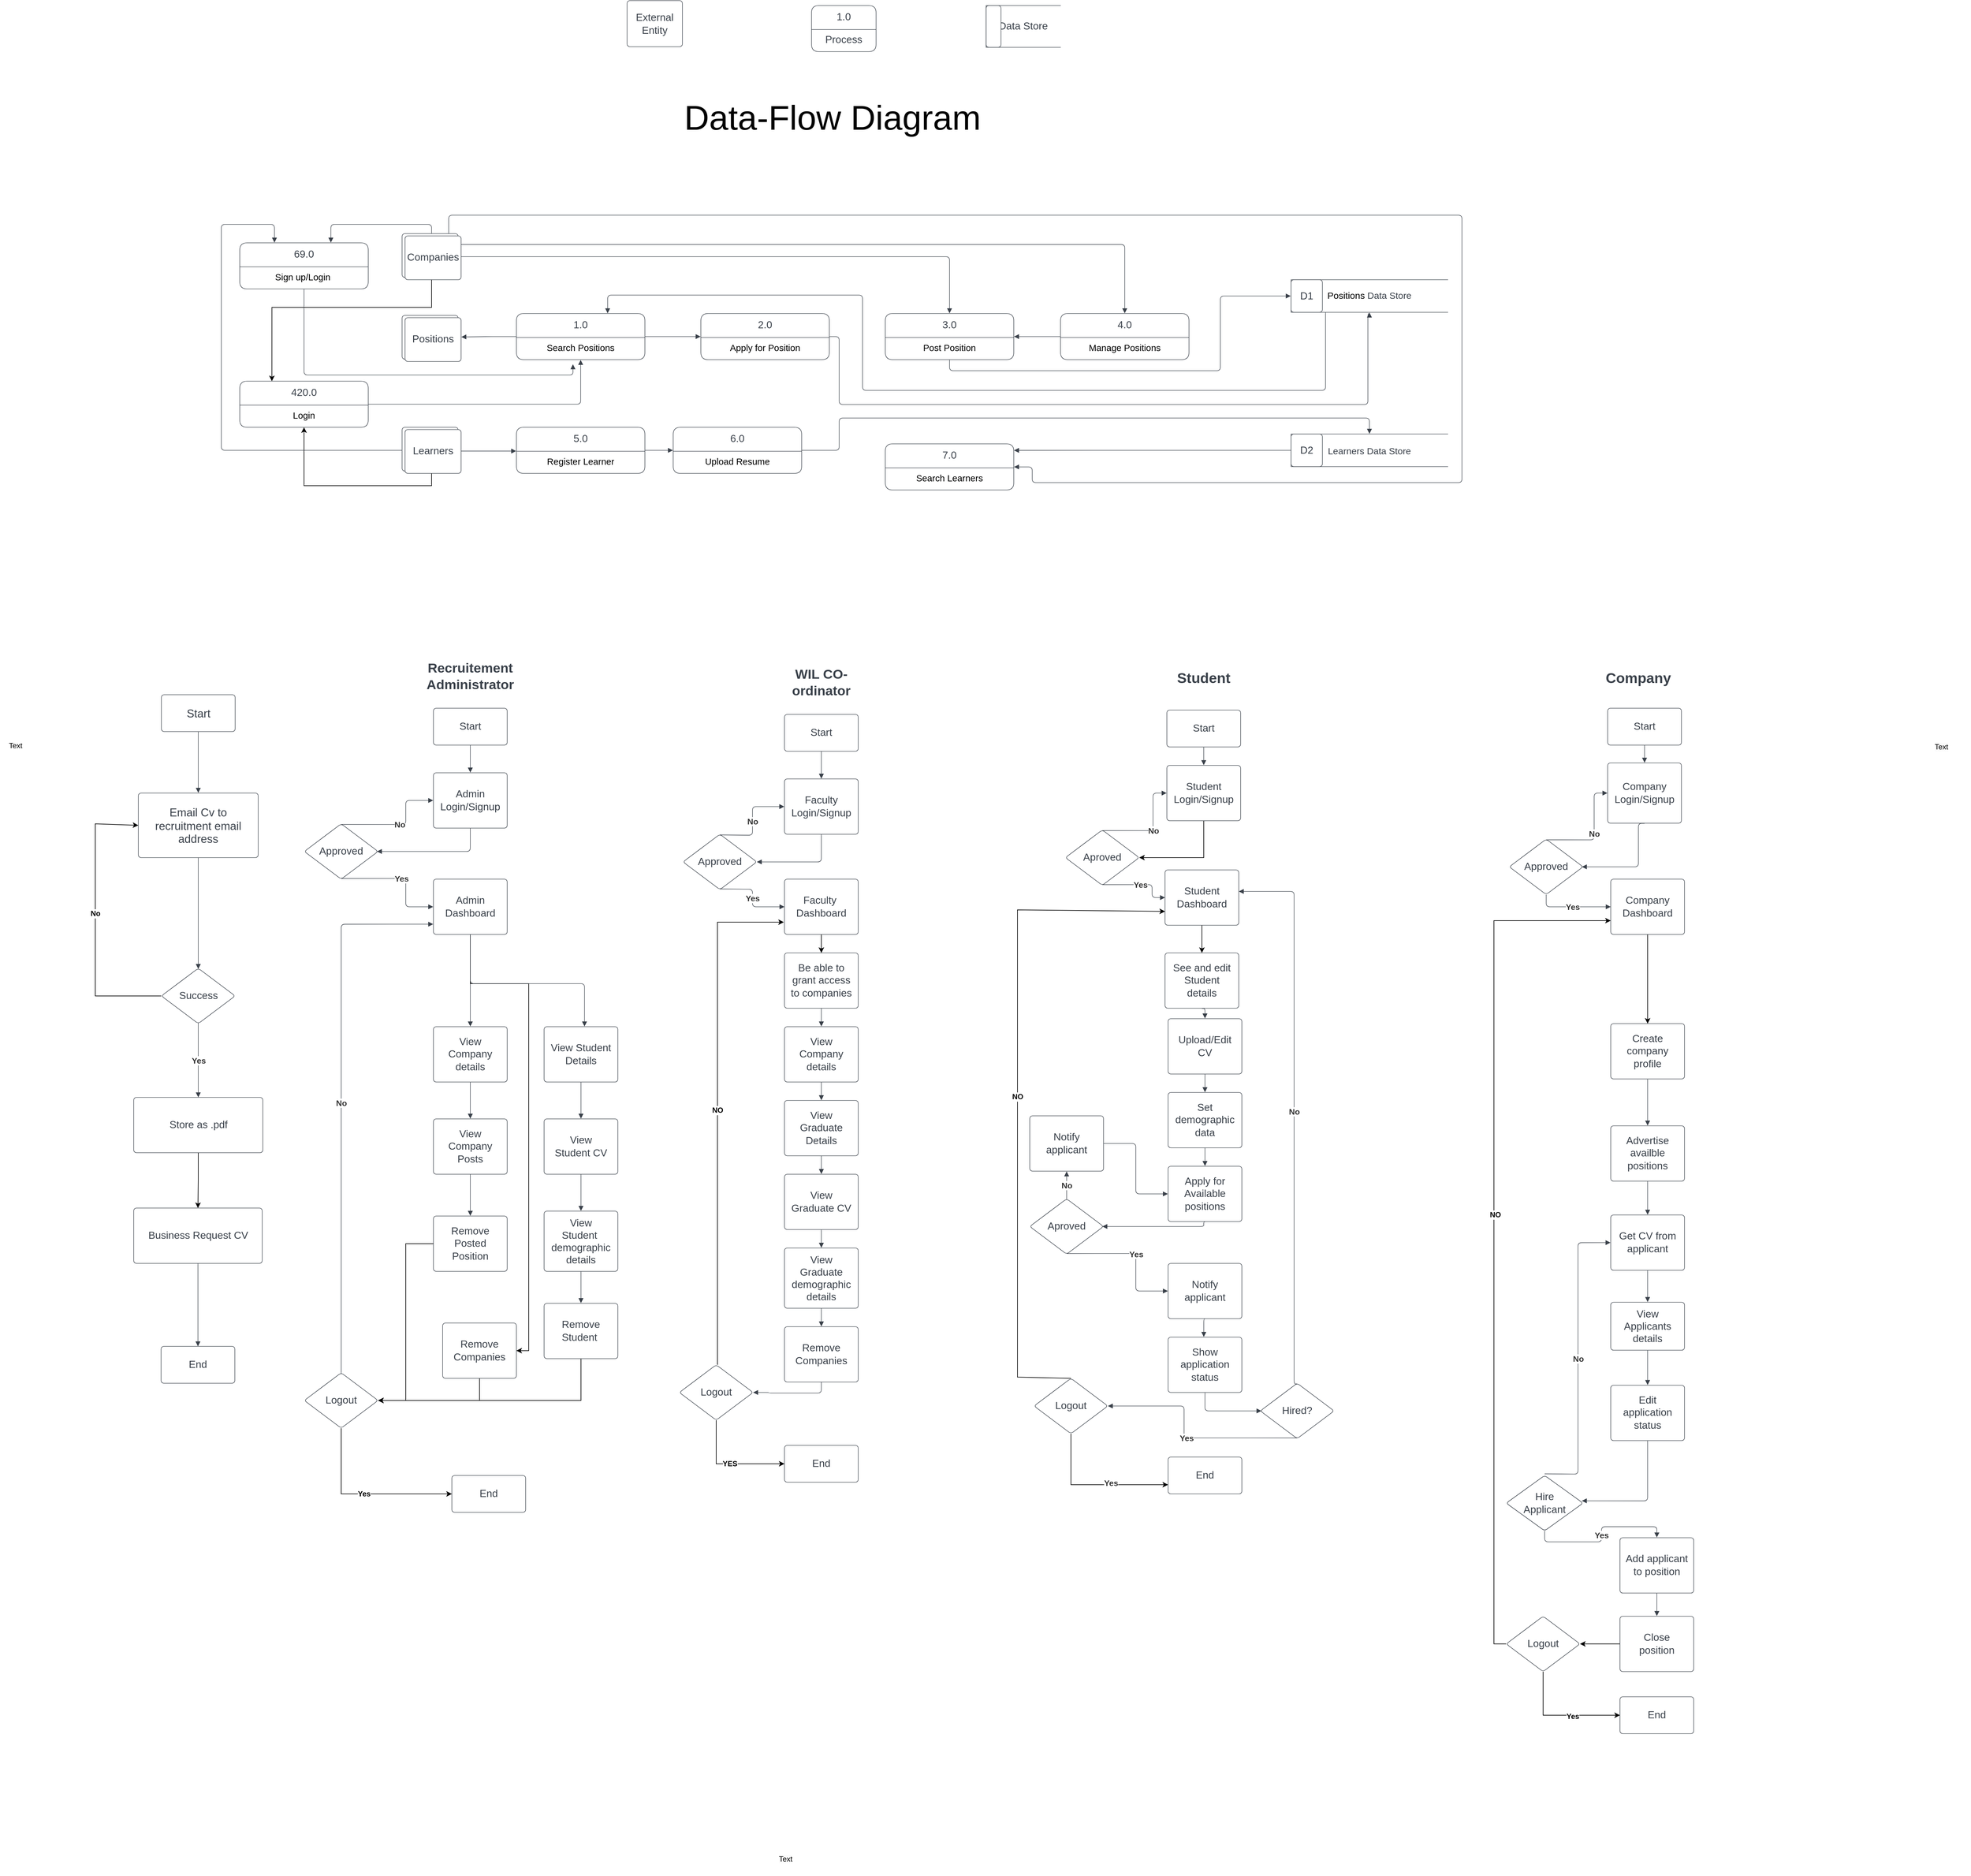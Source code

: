 <mxfile version="21.6.8" type="google">
  <diagram id="C5RBs43oDa-KdzZeNtuy" name="Page-1">
    <mxGraphModel grid="1" page="1" gridSize="10" guides="1" tooltips="1" connect="1" arrows="1" fold="1" pageScale="1" pageWidth="827" pageHeight="1169" math="0" shadow="0">
      <root>
        <mxCell id="WIyWlLk6GJQsqaUBKTNV-0" />
        <mxCell id="WIyWlLk6GJQsqaUBKTNV-1" parent="WIyWlLk6GJQsqaUBKTNV-0" />
        <mxCell id="U6saIIwCPVE9olRDu_qW-1" value="Start" style="html=1;overflow=block;blockSpacing=1;whiteSpace=wrap;fontSize=16.7;fontColor=#3a414a;spacing=3.8;strokeColor=#3a414a;strokeOpacity=100;rounded=1;absoluteArcSize=1;arcSize=9;strokeWidth=0.8;lucidId=L_PfGfUcAtiz;" vertex="1" parent="WIyWlLk6GJQsqaUBKTNV-1">
          <mxGeometry x="421" y="242" width="120" height="60" as="geometry" />
        </mxCell>
        <mxCell id="U6saIIwCPVE9olRDu_qW-2" value="WIL CO-ordinator" style="html=1;overflow=block;blockSpacing=1;whiteSpace=wrap;fontSize=21.7;fontColor=#3a414a;fontStyle=1;spacing=3.8;strokeOpacity=0;fillOpacity=0;rounded=1;absoluteArcSize=1;arcSize=9;fillColor=#ffffff;strokeWidth=0.8;lucidId=T_Pf0_t0Ftxc;" vertex="1" parent="WIyWlLk6GJQsqaUBKTNV-1">
          <mxGeometry x="391" y="160" width="180" height="60" as="geometry" />
        </mxCell>
        <mxCell id="U6saIIwCPVE9olRDu_qW-3" value="Faculty Login/Signup" style="html=1;overflow=block;blockSpacing=1;whiteSpace=wrap;fontSize=16.7;fontColor=#3a414a;spacing=9;strokeColor=#3a414a;strokeOpacity=100;rounded=1;absoluteArcSize=1;arcSize=9;strokeWidth=0.8;lucidId=L~PfDe9R9lB8;" vertex="1" parent="WIyWlLk6GJQsqaUBKTNV-1">
          <mxGeometry x="421" y="347" width="120" height="90" as="geometry" />
        </mxCell>
        <mxCell id="U6saIIwCPVE9olRDu_qW-4" value="" style="html=1;jettySize=18;whiteSpace=wrap;fontSize=13;strokeColor=#3a414a;strokeOpacity=100;strokeWidth=0.8;rounded=1;arcSize=12;edgeStyle=orthogonalEdgeStyle;startArrow=none;endArrow=block;endFill=1;exitX=0.5;exitY=1.006;exitPerimeter=0;entryX=0.5;entryY=-0.004;entryPerimeter=0;lucidId=_bQfkE37j9wG;" edge="1" parent="WIyWlLk6GJQsqaUBKTNV-1" source="U6saIIwCPVE9olRDu_qW-1" target="U6saIIwCPVE9olRDu_qW-3">
          <mxGeometry width="100" height="100" relative="1" as="geometry">
            <Array as="points" />
          </mxGeometry>
        </mxCell>
        <mxCell id="U6saIIwCPVE9olRDu_qW-5" value="Approved" style="html=1;overflow=block;blockSpacing=1;whiteSpace=wrap;rhombus;fontSize=16.7;fontColor=#3a414a;spacing=3.8;strokeColor=#3a414a;strokeOpacity=100;rounded=1;absoluteArcSize=1;arcSize=9;strokeWidth=0.8;lucidId=bcQfmgpiGojZ;" vertex="1" parent="WIyWlLk6GJQsqaUBKTNV-1">
          <mxGeometry x="256" y="437" width="120" height="90" as="geometry" />
        </mxCell>
        <mxCell id="U6saIIwCPVE9olRDu_qW-6" value="Be able to grant access to companies" style="html=1;overflow=block;blockSpacing=1;whiteSpace=wrap;fontSize=16.7;fontColor=#3a414a;spacing=9;strokeColor=#3a414a;strokeOpacity=100;rounded=1;absoluteArcSize=1;arcSize=9;strokeWidth=0.8;lucidId=rdQfPrtrtaH~;" vertex="1" parent="WIyWlLk6GJQsqaUBKTNV-1">
          <mxGeometry x="421" y="630" width="120" height="90" as="geometry" />
        </mxCell>
        <mxCell id="U6saIIwCPVE9olRDu_qW-7" value="" style="html=1;jettySize=18;whiteSpace=wrap;fontSize=13;strokeColor=#3a414a;strokeOpacity=100;strokeWidth=0.8;rounded=1;arcSize=12;edgeStyle=orthogonalEdgeStyle;startArrow=none;endArrow=block;endFill=1;exitX=0.5;exitY=1.004;exitPerimeter=0;entryX=1;entryY=0.5;lucidId=xdQfAJ7I3ekc;entryDx=0;entryDy=0;" edge="1" parent="WIyWlLk6GJQsqaUBKTNV-1" source="U6saIIwCPVE9olRDu_qW-3" target="U6saIIwCPVE9olRDu_qW-5">
          <mxGeometry width="100" height="100" relative="1" as="geometry">
            <Array as="points" />
            <mxPoint x="374.08" y="482" as="targetPoint" />
          </mxGeometry>
        </mxCell>
        <mxCell id="U6saIIwCPVE9olRDu_qW-8" value="" style="html=1;jettySize=18;whiteSpace=wrap;fontSize=13.3;fontColor=#333333;fontStyle=1;strokeColor=#3a414a;strokeOpacity=100;strokeWidth=0.8;rounded=1;arcSize=12;edgeStyle=orthogonalEdgeStyle;startArrow=none;endArrow=block;endFill=1;exitX=0.5;exitY=0.988;exitPerimeter=0;entryX=0;entryY=0.5;lucidId=BdQfq.R1PTU8;entryDx=0;entryDy=0;" edge="1" parent="WIyWlLk6GJQsqaUBKTNV-1" target="ftR3uuFMRVhOYxYMTQK5-48">
          <mxGeometry width="100" height="100" relative="1" as="geometry">
            <Array as="points" />
            <mxPoint x="316" y="525.92" as="sourcePoint" />
          </mxGeometry>
        </mxCell>
        <mxCell id="U6saIIwCPVE9olRDu_qW-9" value="Yes" style="text;html=1;resizable=0;labelBackgroundColor=default;align=center;verticalAlign=middle;fontStyle=1;fontColor=#333333;fontSize=13.3;" vertex="1" parent="U6saIIwCPVE9olRDu_qW-8">
          <mxGeometry relative="1" as="geometry" />
        </mxCell>
        <mxCell id="U6saIIwCPVE9olRDu_qW-10" value="" style="html=1;jettySize=18;whiteSpace=wrap;fontSize=13.3;fontColor=#333333;fontStyle=1;strokeColor=#3a414a;strokeOpacity=100;strokeWidth=0.8;rounded=1;arcSize=12;edgeStyle=orthogonalEdgeStyle;startArrow=none;endArrow=block;endFill=1;exitX=0.5;exitY=0.012;exitPerimeter=0;entryX=-0.003;entryY=0.5;entryPerimeter=0;lucidId=EdQfa8SaANSN;" edge="1" parent="WIyWlLk6GJQsqaUBKTNV-1" target="U6saIIwCPVE9olRDu_qW-3">
          <mxGeometry width="100" height="100" relative="1" as="geometry">
            <Array as="points" />
            <mxPoint x="316" y="438.08" as="sourcePoint" />
          </mxGeometry>
        </mxCell>
        <mxCell id="U6saIIwCPVE9olRDu_qW-11" value="No" style="text;html=1;resizable=0;labelBackgroundColor=default;align=center;verticalAlign=middle;fontStyle=1;fontColor=#333333;fontSize=13.3;" vertex="1" parent="U6saIIwCPVE9olRDu_qW-10">
          <mxGeometry relative="1" as="geometry" />
        </mxCell>
        <mxCell id="U6saIIwCPVE9olRDu_qW-12" value=" View Company details" style="html=1;overflow=block;blockSpacing=1;whiteSpace=wrap;fontSize=16.7;fontColor=#3a414a;spacing=9;strokeColor=#3a414a;strokeOpacity=100;rounded=1;absoluteArcSize=1;arcSize=9;strokeWidth=0.8;lucidId=lfQfoQvsOEnL;" vertex="1" parent="WIyWlLk6GJQsqaUBKTNV-1">
          <mxGeometry x="421" y="750" width="120" height="90" as="geometry" />
        </mxCell>
        <mxCell id="U6saIIwCPVE9olRDu_qW-13" value="" style="html=1;jettySize=18;whiteSpace=wrap;fontSize=13;strokeColor=#3a414a;strokeOpacity=100;strokeWidth=0.8;rounded=1;arcSize=12;edgeStyle=orthogonalEdgeStyle;startArrow=none;endArrow=block;endFill=1;exitX=0.5;exitY=1.004;exitPerimeter=0;entryX=0.5;entryY=-0.004;entryPerimeter=0;lucidId=~gQfyxcjnXyO;" edge="1" parent="WIyWlLk6GJQsqaUBKTNV-1" source="U6saIIwCPVE9olRDu_qW-6" target="U6saIIwCPVE9olRDu_qW-12">
          <mxGeometry width="100" height="100" relative="1" as="geometry">
            <Array as="points" />
          </mxGeometry>
        </mxCell>
        <mxCell id="U6saIIwCPVE9olRDu_qW-14" value="View Graduate Details" style="html=1;overflow=block;blockSpacing=1;whiteSpace=wrap;fontSize=16.7;fontColor=#3a414a;spacing=9;strokeColor=#3a414a;strokeOpacity=100;rounded=1;absoluteArcSize=1;arcSize=9;strokeWidth=0.8;lucidId=xhQfMc_Smesb;" vertex="1" parent="WIyWlLk6GJQsqaUBKTNV-1">
          <mxGeometry x="421" y="870" width="120" height="90" as="geometry" />
        </mxCell>
        <mxCell id="U6saIIwCPVE9olRDu_qW-15" value="View Graduate CV" style="html=1;overflow=block;blockSpacing=1;whiteSpace=wrap;fontSize=16.7;fontColor=#3a414a;spacing=9;strokeColor=#3a414a;strokeOpacity=100;rounded=1;absoluteArcSize=1;arcSize=9;strokeWidth=0.8;lucidId=UhQfLf45Eroh;" vertex="1" parent="WIyWlLk6GJQsqaUBKTNV-1">
          <mxGeometry x="421" y="990" width="120" height="90" as="geometry" />
        </mxCell>
        <mxCell id="U6saIIwCPVE9olRDu_qW-16" value="View Graduate demographic details" style="html=1;overflow=block;blockSpacing=1;whiteSpace=wrap;fontSize=16.7;fontColor=#3a414a;spacing=9;strokeColor=#3a414a;strokeOpacity=100;rounded=1;absoluteArcSize=1;arcSize=9;strokeWidth=0.8;lucidId=5hQfKXcPo8DL;" vertex="1" parent="WIyWlLk6GJQsqaUBKTNV-1">
          <mxGeometry x="421" y="1110" width="120" height="98" as="geometry" />
        </mxCell>
        <mxCell id="U6saIIwCPVE9olRDu_qW-17" value="" style="html=1;jettySize=18;whiteSpace=wrap;fontSize=13;strokeColor=#3a414a;strokeOpacity=100;strokeWidth=0.8;rounded=1;arcSize=12;edgeStyle=orthogonalEdgeStyle;startArrow=none;endArrow=block;endFill=1;exitX=0.5;exitY=1.004;exitPerimeter=0;entryX=0.5;entryY=-0.004;entryPerimeter=0;lucidId=DiQfVicDHvhn;" edge="1" parent="WIyWlLk6GJQsqaUBKTNV-1" source="U6saIIwCPVE9olRDu_qW-12" target="U6saIIwCPVE9olRDu_qW-14">
          <mxGeometry width="100" height="100" relative="1" as="geometry">
            <Array as="points" />
          </mxGeometry>
        </mxCell>
        <mxCell id="U6saIIwCPVE9olRDu_qW-18" value="" style="html=1;jettySize=18;whiteSpace=wrap;fontSize=13;strokeColor=#3a414a;strokeOpacity=100;strokeWidth=0.8;rounded=1;arcSize=12;edgeStyle=orthogonalEdgeStyle;startArrow=none;endArrow=block;endFill=1;exitX=0.5;exitY=1.004;exitPerimeter=0;entryX=0.5;entryY=-0.004;entryPerimeter=0;lucidId=FiQfJxObFJNJ;" edge="1" parent="WIyWlLk6GJQsqaUBKTNV-1" source="U6saIIwCPVE9olRDu_qW-14" target="U6saIIwCPVE9olRDu_qW-15">
          <mxGeometry width="100" height="100" relative="1" as="geometry">
            <Array as="points" />
          </mxGeometry>
        </mxCell>
        <mxCell id="U6saIIwCPVE9olRDu_qW-19" value="" style="html=1;jettySize=18;whiteSpace=wrap;fontSize=13;strokeColor=#3a414a;strokeOpacity=100;strokeWidth=0.8;rounded=1;arcSize=12;edgeStyle=orthogonalEdgeStyle;startArrow=none;endArrow=block;endFill=1;exitX=0.5;exitY=1.004;exitPerimeter=0;entryX=0.5;entryY=-0.004;entryPerimeter=0;lucidId=GiQfgMImzv8H;" edge="1" parent="WIyWlLk6GJQsqaUBKTNV-1" source="U6saIIwCPVE9olRDu_qW-15" target="U6saIIwCPVE9olRDu_qW-16">
          <mxGeometry width="100" height="100" relative="1" as="geometry">
            <Array as="points" />
          </mxGeometry>
        </mxCell>
        <mxCell id="U6saIIwCPVE9olRDu_qW-20" value="Remove Companies" style="html=1;overflow=block;blockSpacing=1;whiteSpace=wrap;fontSize=16.7;fontColor=#3a414a;spacing=9;strokeColor=#3a414a;strokeOpacity=100;rounded=1;absoluteArcSize=1;arcSize=9;strokeWidth=0.8;lucidId=1iQfHO6DTLJr;" vertex="1" parent="WIyWlLk6GJQsqaUBKTNV-1">
          <mxGeometry x="421" y="1238" width="120" height="90" as="geometry" />
        </mxCell>
        <mxCell id="U6saIIwCPVE9olRDu_qW-21" value="" style="html=1;jettySize=18;whiteSpace=wrap;fontSize=13;strokeColor=#3a414a;strokeOpacity=100;strokeWidth=0.8;rounded=1;arcSize=12;edgeStyle=orthogonalEdgeStyle;startArrow=none;endArrow=block;endFill=1;exitX=0.5;exitY=1.004;exitPerimeter=0;entryX=0.5;entryY=-0.004;entryPerimeter=0;lucidId=NjQff~8s8CUB;" edge="1" parent="WIyWlLk6GJQsqaUBKTNV-1" source="U6saIIwCPVE9olRDu_qW-16" target="U6saIIwCPVE9olRDu_qW-20">
          <mxGeometry width="100" height="100" relative="1" as="geometry">
            <Array as="points" />
          </mxGeometry>
        </mxCell>
        <mxCell id="U6saIIwCPVE9olRDu_qW-22" value="End" style="html=1;overflow=block;blockSpacing=1;whiteSpace=wrap;fontSize=16.7;fontColor=#3a414a;spacing=3.8;strokeColor=#3a414a;strokeOpacity=100;rounded=1;absoluteArcSize=1;arcSize=9;strokeWidth=0.8;lucidId=SjQflWG~FcCZ;" vertex="1" parent="WIyWlLk6GJQsqaUBKTNV-1">
          <mxGeometry x="421" y="1431" width="120" height="60" as="geometry" />
        </mxCell>
        <mxCell id="U6saIIwCPVE9olRDu_qW-23" value="" style="html=1;jettySize=18;whiteSpace=wrap;fontSize=13;strokeColor=#3a414a;strokeOpacity=100;strokeWidth=0.8;rounded=1;arcSize=12;edgeStyle=orthogonalEdgeStyle;startArrow=none;endArrow=block;endFill=1;exitX=0.5;exitY=1.004;exitPerimeter=0;entryX=1;entryY=0.5;lucidId=YjQf9az5FXyI;entryDx=0;entryDy=0;" edge="1" parent="WIyWlLk6GJQsqaUBKTNV-1" source="U6saIIwCPVE9olRDu_qW-20" target="ftR3uuFMRVhOYxYMTQK5-31">
          <mxGeometry width="100" height="100" relative="1" as="geometry">
            <Array as="points" />
          </mxGeometry>
        </mxCell>
        <mxCell id="U6saIIwCPVE9olRDu_qW-61" value="Start" style="html=1;overflow=block;blockSpacing=1;whiteSpace=wrap;fontSize=16.7;fontColor=#3a414a;spacing=3.8;strokeColor=#3a414a;strokeOpacity=100;rounded=1;absoluteArcSize=1;arcSize=9;strokeWidth=0.8;lucidId=AVRfghsbqk31;" vertex="1" parent="WIyWlLk6GJQsqaUBKTNV-1">
          <mxGeometry x="-150" y="232" width="120" height="60" as="geometry" />
        </mxCell>
        <mxCell id="U6saIIwCPVE9olRDu_qW-62" value="Recruitement Administrator" style="html=1;overflow=block;blockSpacing=1;whiteSpace=wrap;fontSize=21.7;fontColor=#3a414a;fontStyle=1;spacing=3.8;strokeOpacity=0;fillOpacity=0;rounded=1;absoluteArcSize=1;arcSize=9;fillColor=#ffffff;strokeWidth=0.8;lucidId=AVRfY3W0IRmu;" vertex="1" parent="WIyWlLk6GJQsqaUBKTNV-1">
          <mxGeometry x="-180" y="150" width="180" height="60" as="geometry" />
        </mxCell>
        <mxCell id="U6saIIwCPVE9olRDu_qW-63" value="Admin Login/Signup" style="html=1;overflow=block;blockSpacing=1;whiteSpace=wrap;fontSize=16.7;fontColor=#3a414a;spacing=9;strokeColor=#3a414a;strokeOpacity=100;rounded=1;absoluteArcSize=1;arcSize=9;strokeWidth=0.8;lucidId=AVRfQ1nAAmd4;" vertex="1" parent="WIyWlLk6GJQsqaUBKTNV-1">
          <mxGeometry x="-150" y="337" width="120" height="90" as="geometry" />
        </mxCell>
        <mxCell id="U6saIIwCPVE9olRDu_qW-64" value="" style="html=1;jettySize=18;whiteSpace=wrap;fontSize=13;strokeColor=#3a414a;strokeOpacity=100;strokeWidth=0.8;rounded=1;arcSize=12;edgeStyle=orthogonalEdgeStyle;startArrow=none;endArrow=block;endFill=1;exitX=0.5;exitY=1.006;exitPerimeter=0;entryX=0.5;entryY=-0.004;entryPerimeter=0;lucidId=AVRfXI.0c~Y9;" edge="1" parent="WIyWlLk6GJQsqaUBKTNV-1" source="U6saIIwCPVE9olRDu_qW-61" target="U6saIIwCPVE9olRDu_qW-63">
          <mxGeometry width="100" height="100" relative="1" as="geometry">
            <Array as="points" />
          </mxGeometry>
        </mxCell>
        <mxCell id="U6saIIwCPVE9olRDu_qW-65" value="Approved" style="html=1;overflow=block;blockSpacing=1;whiteSpace=wrap;rhombus;fontSize=16.7;fontColor=#3a414a;spacing=3.8;strokeColor=#3a414a;strokeOpacity=100;rounded=1;absoluteArcSize=1;arcSize=9;strokeWidth=0.8;lucidId=AVRfMROqgQOq;" vertex="1" parent="WIyWlLk6GJQsqaUBKTNV-1">
          <mxGeometry x="-360" y="420" width="120" height="90" as="geometry" />
        </mxCell>
        <mxCell id="U6saIIwCPVE9olRDu_qW-66" value="" style="html=1;jettySize=18;whiteSpace=wrap;fontSize=13;strokeColor=#3a414a;strokeOpacity=100;strokeWidth=0.8;rounded=1;arcSize=12;edgeStyle=orthogonalEdgeStyle;startArrow=none;endArrow=block;endFill=1;exitX=0.5;exitY=1.004;exitPerimeter=0;entryX=0.984;entryY=0.5;entryPerimeter=0;lucidId=AVRfw~7tKqmD;" edge="1" parent="WIyWlLk6GJQsqaUBKTNV-1" source="U6saIIwCPVE9olRDu_qW-63" target="U6saIIwCPVE9olRDu_qW-65">
          <mxGeometry width="100" height="100" relative="1" as="geometry">
            <Array as="points" />
          </mxGeometry>
        </mxCell>
        <mxCell id="U6saIIwCPVE9olRDu_qW-67" value="" style="html=1;jettySize=18;whiteSpace=wrap;fontSize=13.3;fontColor=#333333;fontStyle=1;strokeColor=#3a414a;strokeOpacity=100;strokeWidth=0.8;rounded=1;arcSize=12;edgeStyle=orthogonalEdgeStyle;startArrow=none;endArrow=block;endFill=1;exitX=0.5;exitY=0.988;exitPerimeter=0;entryX=-0.003;entryY=0.5;entryPerimeter=0;lucidId=AVRfyyyRTdF2;" edge="1" parent="WIyWlLk6GJQsqaUBKTNV-1" source="U6saIIwCPVE9olRDu_qW-65" target="U6saIIwCPVE9olRDu_qW-84">
          <mxGeometry width="100" height="100" relative="1" as="geometry">
            <Array as="points" />
          </mxGeometry>
        </mxCell>
        <mxCell id="U6saIIwCPVE9olRDu_qW-68" value="Yes" style="text;html=1;resizable=0;labelBackgroundColor=default;align=center;verticalAlign=middle;fontStyle=1;fontColor=#333333;fontSize=13.3;" vertex="1" parent="U6saIIwCPVE9olRDu_qW-67">
          <mxGeometry relative="1" as="geometry" />
        </mxCell>
        <mxCell id="U6saIIwCPVE9olRDu_qW-69" value="" style="html=1;jettySize=18;whiteSpace=wrap;fontSize=13.3;fontColor=#333333;fontStyle=1;strokeColor=#3a414a;strokeOpacity=100;strokeWidth=0.8;rounded=1;arcSize=12;edgeStyle=orthogonalEdgeStyle;startArrow=none;endArrow=block;endFill=1;exitX=0.5;exitY=0.012;exitPerimeter=0;entryX=-0.003;entryY=0.5;entryPerimeter=0;lucidId=AVRfolYr9bJ6;" edge="1" parent="WIyWlLk6GJQsqaUBKTNV-1" source="U6saIIwCPVE9olRDu_qW-65" target="U6saIIwCPVE9olRDu_qW-63">
          <mxGeometry width="100" height="100" relative="1" as="geometry">
            <Array as="points" />
          </mxGeometry>
        </mxCell>
        <mxCell id="U6saIIwCPVE9olRDu_qW-70" value="No" style="text;html=1;resizable=0;labelBackgroundColor=default;align=center;verticalAlign=middle;fontStyle=1;fontColor=#333333;fontSize=13.3;" vertex="1" parent="U6saIIwCPVE9olRDu_qW-69">
          <mxGeometry relative="1" as="geometry" />
        </mxCell>
        <mxCell id="U6saIIwCPVE9olRDu_qW-71" value=" View Company details" style="html=1;overflow=block;blockSpacing=1;whiteSpace=wrap;fontSize=16.7;fontColor=#3a414a;spacing=9;strokeColor=#3a414a;strokeOpacity=100;rounded=1;absoluteArcSize=1;arcSize=9;strokeWidth=0.8;lucidId=AVRfjgGf_0BC;" vertex="1" parent="WIyWlLk6GJQsqaUBKTNV-1">
          <mxGeometry x="-150" y="750" width="120" height="90" as="geometry" />
        </mxCell>
        <mxCell id="U6saIIwCPVE9olRDu_qW-72" value="" style="html=1;jettySize=18;whiteSpace=wrap;fontSize=13;strokeColor=#3a414a;strokeOpacity=100;strokeWidth=0.8;rounded=1;arcSize=12;edgeStyle=orthogonalEdgeStyle;startArrow=none;endArrow=block;endFill=1;exitX=0.5;exitY=1.004;exitPerimeter=0;entryX=0.5;entryY=-0.004;entryPerimeter=0;lucidId=AVRfRxoAb6NN;" edge="1" parent="WIyWlLk6GJQsqaUBKTNV-1" source="U6saIIwCPVE9olRDu_qW-84" target="U6saIIwCPVE9olRDu_qW-71">
          <mxGeometry width="100" height="100" relative="1" as="geometry">
            <Array as="points" />
          </mxGeometry>
        </mxCell>
        <mxCell id="U6saIIwCPVE9olRDu_qW-73" value="View Student Details" style="html=1;overflow=block;blockSpacing=1;whiteSpace=wrap;fontSize=16.7;fontColor=#3a414a;spacing=9;strokeColor=#3a414a;strokeOpacity=100;rounded=1;absoluteArcSize=1;arcSize=9;strokeWidth=0.8;lucidId=AVRfmWYGw-~k;" vertex="1" parent="WIyWlLk6GJQsqaUBKTNV-1">
          <mxGeometry x="30" y="750" width="120" height="90" as="geometry" />
        </mxCell>
        <mxCell id="U6saIIwCPVE9olRDu_qW-74" value="View Student&amp;nbsp;CV" style="html=1;overflow=block;blockSpacing=1;whiteSpace=wrap;fontSize=16.7;fontColor=#3a414a;spacing=9;strokeColor=#3a414a;strokeOpacity=100;rounded=1;absoluteArcSize=1;arcSize=9;strokeWidth=0.8;lucidId=AVRfVgjYBljb;" vertex="1" parent="WIyWlLk6GJQsqaUBKTNV-1">
          <mxGeometry x="30" y="900" width="120" height="90" as="geometry" />
        </mxCell>
        <mxCell id="U6saIIwCPVE9olRDu_qW-75" value="View Student&amp;nbsp;&lt;br&gt;demographic details" style="html=1;overflow=block;blockSpacing=1;whiteSpace=wrap;fontSize=16.7;fontColor=#3a414a;spacing=9;strokeColor=#3a414a;strokeOpacity=100;rounded=1;absoluteArcSize=1;arcSize=9;strokeWidth=0.8;lucidId=AVRf5qau-wK3;" vertex="1" parent="WIyWlLk6GJQsqaUBKTNV-1">
          <mxGeometry x="30" y="1050" width="120" height="98" as="geometry" />
        </mxCell>
        <mxCell id="ftR3uuFMRVhOYxYMTQK5-25" style="edgeStyle=orthogonalEdgeStyle;rounded=0;orthogonalLoop=1;jettySize=auto;html=1;exitX=0.5;exitY=1;exitDx=0;exitDy=0;entryX=1;entryY=0.5;entryDx=0;entryDy=0;" edge="1" parent="WIyWlLk6GJQsqaUBKTNV-1" source="U6saIIwCPVE9olRDu_qW-76" target="U6saIIwCPVE9olRDu_qW-79">
          <mxGeometry relative="1" as="geometry" />
        </mxCell>
        <mxCell id="U6saIIwCPVE9olRDu_qW-76" value="Remove Companies" style="html=1;overflow=block;blockSpacing=1;whiteSpace=wrap;fontSize=16.7;fontColor=#3a414a;spacing=9;strokeColor=#3a414a;strokeOpacity=100;rounded=1;absoluteArcSize=1;arcSize=9;strokeWidth=0.8;lucidId=AVRfoGfjneJi;" vertex="1" parent="WIyWlLk6GJQsqaUBKTNV-1">
          <mxGeometry x="-135" y="1232" width="120" height="90" as="geometry" />
        </mxCell>
        <mxCell id="U6saIIwCPVE9olRDu_qW-77" value="End" style="html=1;overflow=block;blockSpacing=1;whiteSpace=wrap;fontSize=16.7;fontColor=#3a414a;spacing=3.8;strokeColor=#3a414a;strokeOpacity=100;rounded=1;absoluteArcSize=1;arcSize=9;strokeWidth=0.8;lucidId=AVRf4MA~rnxc;" vertex="1" parent="WIyWlLk6GJQsqaUBKTNV-1">
          <mxGeometry x="-120" y="1480" width="120" height="60" as="geometry" />
        </mxCell>
        <mxCell id="U6saIIwCPVE9olRDu_qW-79" value="Logout" style="html=1;overflow=block;blockSpacing=1;whiteSpace=wrap;rhombus;fontSize=16.7;fontColor=#3a414a;spacing=3.8;strokeColor=#3a414a;strokeOpacity=100;rounded=1;absoluteArcSize=1;arcSize=9;strokeWidth=0.8;lucidId=mYRfYtZ8mxZb;" vertex="1" parent="WIyWlLk6GJQsqaUBKTNV-1">
          <mxGeometry x="-360" y="1313" width="120" height="90" as="geometry" />
        </mxCell>
        <mxCell id="U6saIIwCPVE9olRDu_qW-80" value="" style="html=1;jettySize=18;whiteSpace=wrap;fontSize=13.3;fontColor=#333333;fontStyle=1;strokeColor=#3a414a;strokeOpacity=100;strokeWidth=0.8;rounded=1;arcSize=12;edgeStyle=orthogonalEdgeStyle;startArrow=none;endArrow=block;endFill=1;exitX=0.5;exitY=0.012;exitPerimeter=0;entryX=-0.003;entryY=0.814;entryPerimeter=0;lucidId=ZYRfcBudAPGr;" edge="1" parent="WIyWlLk6GJQsqaUBKTNV-1" source="U6saIIwCPVE9olRDu_qW-79" target="U6saIIwCPVE9olRDu_qW-84">
          <mxGeometry width="100" height="100" relative="1" as="geometry">
            <Array as="points">
              <mxPoint x="-300" y="583" />
            </Array>
          </mxGeometry>
        </mxCell>
        <mxCell id="U6saIIwCPVE9olRDu_qW-81" value="No" style="text;html=1;resizable=0;labelBackgroundColor=default;align=center;verticalAlign=middle;fontStyle=1;fontColor=#333333;fontSize=13.3;" vertex="1" parent="U6saIIwCPVE9olRDu_qW-80">
          <mxGeometry relative="1" as="geometry" />
        </mxCell>
        <mxCell id="ftR3uuFMRVhOYxYMTQK5-22" style="edgeStyle=orthogonalEdgeStyle;rounded=0;orthogonalLoop=1;jettySize=auto;html=1;exitX=0.5;exitY=1;exitDx=0;exitDy=0;entryX=1;entryY=0.5;entryDx=0;entryDy=0;" edge="1" parent="WIyWlLk6GJQsqaUBKTNV-1" source="U6saIIwCPVE9olRDu_qW-84" target="U6saIIwCPVE9olRDu_qW-76">
          <mxGeometry relative="1" as="geometry">
            <mxPoint x="10" y="1280" as="targetPoint" />
            <Array as="points">
              <mxPoint x="-90" y="680" />
              <mxPoint x="5" y="680" />
              <mxPoint x="5" y="1277" />
            </Array>
          </mxGeometry>
        </mxCell>
        <mxCell id="U6saIIwCPVE9olRDu_qW-84" value="Admin&#xa;Dashboard" style="html=1;overflow=block;blockSpacing=1;whiteSpace=wrap;fontSize=16.7;fontColor=#3a414a;spacing=9;strokeColor=#3a414a;strokeOpacity=100;rounded=1;absoluteArcSize=1;arcSize=9;strokeWidth=0.8;lucidId=j0RfezFQ1N2I;" vertex="1" parent="WIyWlLk6GJQsqaUBKTNV-1">
          <mxGeometry x="-150" y="510" width="120" height="90" as="geometry" />
        </mxCell>
        <mxCell id="U6saIIwCPVE9olRDu_qW-85" value="" style="html=1;jettySize=18;whiteSpace=wrap;fontSize=13;strokeColor=#3a414a;strokeOpacity=100;strokeWidth=0.8;rounded=1;arcSize=12;edgeStyle=orthogonalEdgeStyle;startArrow=none;endArrow=block;endFill=1;exitX=0.5;exitY=1.004;exitPerimeter=0;entryX=0.548;entryY=-0.004;entryPerimeter=0;lucidId=X3RfZ6ksYyCI;" edge="1" parent="WIyWlLk6GJQsqaUBKTNV-1" source="U6saIIwCPVE9olRDu_qW-84" target="U6saIIwCPVE9olRDu_qW-73">
          <mxGeometry width="100" height="100" relative="1" as="geometry">
            <Array as="points">
              <mxPoint x="-90" y="680" />
              <mxPoint x="96" y="680" />
            </Array>
          </mxGeometry>
        </mxCell>
        <mxCell id="U6saIIwCPVE9olRDu_qW-86" value=" View Company Posts" style="html=1;overflow=block;blockSpacing=1;whiteSpace=wrap;fontSize=16.7;fontColor=#3a414a;spacing=9;strokeColor=#3a414a;strokeOpacity=100;rounded=1;absoluteArcSize=1;arcSize=9;strokeWidth=0.8;lucidId=P4RfBFV70oP1;" vertex="1" parent="WIyWlLk6GJQsqaUBKTNV-1">
          <mxGeometry x="-150" y="900" width="120" height="90" as="geometry" />
        </mxCell>
        <mxCell id="U6saIIwCPVE9olRDu_qW-87" value="" style="html=1;jettySize=18;whiteSpace=wrap;fontSize=13;strokeColor=#3a414a;strokeOpacity=100;strokeWidth=0.8;rounded=1;arcSize=12;edgeStyle=orthogonalEdgeStyle;startArrow=none;endArrow=block;endFill=1;exitX=0.5;exitY=1.004;exitPerimeter=0;entryX=0.5;entryY=-0.004;entryPerimeter=0;lucidId=t5RfJVPUYuIq;" edge="1" parent="WIyWlLk6GJQsqaUBKTNV-1" source="U6saIIwCPVE9olRDu_qW-71" target="U6saIIwCPVE9olRDu_qW-86">
          <mxGeometry width="100" height="100" relative="1" as="geometry">
            <Array as="points" />
          </mxGeometry>
        </mxCell>
        <mxCell id="U6saIIwCPVE9olRDu_qW-88" value="" style="html=1;jettySize=18;whiteSpace=wrap;fontSize=13;strokeColor=#3a414a;strokeOpacity=100;strokeWidth=0.8;rounded=1;arcSize=12;edgeStyle=orthogonalEdgeStyle;startArrow=none;endArrow=block;endFill=1;exitX=0.5;exitY=1.004;exitPerimeter=0;entryX=0.5;entryY=-0.004;entryPerimeter=0;lucidId=w5RfCT7C_RyO;" edge="1" parent="WIyWlLk6GJQsqaUBKTNV-1" source="U6saIIwCPVE9olRDu_qW-73" target="U6saIIwCPVE9olRDu_qW-74">
          <mxGeometry width="100" height="100" relative="1" as="geometry">
            <Array as="points" />
          </mxGeometry>
        </mxCell>
        <mxCell id="U6saIIwCPVE9olRDu_qW-89" value="" style="html=1;jettySize=18;whiteSpace=wrap;fontSize=13;strokeColor=#3a414a;strokeOpacity=100;strokeWidth=0.8;rounded=1;arcSize=12;edgeStyle=orthogonalEdgeStyle;startArrow=none;endArrow=block;endFill=1;exitX=0.5;exitY=1.004;exitPerimeter=0;entryX=0.5;entryY=-0.004;entryPerimeter=0;lucidId=A5Rfh9bwMZn3;" edge="1" parent="WIyWlLk6GJQsqaUBKTNV-1" source="U6saIIwCPVE9olRDu_qW-74" target="U6saIIwCPVE9olRDu_qW-75">
          <mxGeometry width="100" height="100" relative="1" as="geometry">
            <Array as="points" />
          </mxGeometry>
        </mxCell>
        <mxCell id="ftR3uuFMRVhOYxYMTQK5-24" style="edgeStyle=orthogonalEdgeStyle;rounded=0;orthogonalLoop=1;jettySize=auto;html=1;entryX=1;entryY=0.5;entryDx=0;entryDy=0;" edge="1" parent="WIyWlLk6GJQsqaUBKTNV-1" source="U6saIIwCPVE9olRDu_qW-90" target="U6saIIwCPVE9olRDu_qW-79">
          <mxGeometry relative="1" as="geometry" />
        </mxCell>
        <mxCell id="U6saIIwCPVE9olRDu_qW-90" value="Remove&#xa;Posted Position" style="html=1;overflow=block;blockSpacing=1;whiteSpace=wrap;fontSize=16.7;fontColor=#3a414a;spacing=9;strokeColor=#3a414a;strokeOpacity=100;rounded=1;absoluteArcSize=1;arcSize=9;strokeWidth=0.8;lucidId=i6RfgjDQ66PD;" vertex="1" parent="WIyWlLk6GJQsqaUBKTNV-1">
          <mxGeometry x="-150" y="1058" width="120" height="90" as="geometry" />
        </mxCell>
        <mxCell id="ftR3uuFMRVhOYxYMTQK5-23" style="edgeStyle=orthogonalEdgeStyle;rounded=0;orthogonalLoop=1;jettySize=auto;html=1;exitX=0.5;exitY=1;exitDx=0;exitDy=0;entryX=1;entryY=0.5;entryDx=0;entryDy=0;" edge="1" parent="WIyWlLk6GJQsqaUBKTNV-1" source="U6saIIwCPVE9olRDu_qW-91" target="U6saIIwCPVE9olRDu_qW-79">
          <mxGeometry relative="1" as="geometry">
            <mxPoint x="80" y="1410" as="targetPoint" />
          </mxGeometry>
        </mxCell>
        <mxCell id="U6saIIwCPVE9olRDu_qW-91" value="Remove Student&amp;nbsp;" style="html=1;overflow=block;blockSpacing=1;whiteSpace=wrap;fontSize=16.7;fontColor=#3a414a;spacing=9;strokeColor=#3a414a;strokeOpacity=100;rounded=1;absoluteArcSize=1;arcSize=9;strokeWidth=0.8;lucidId=n6Rfykvr6ROG;" vertex="1" parent="WIyWlLk6GJQsqaUBKTNV-1">
          <mxGeometry x="30" y="1200" width="120" height="90" as="geometry" />
        </mxCell>
        <mxCell id="U6saIIwCPVE9olRDu_qW-92" value="" style="html=1;jettySize=18;whiteSpace=wrap;fontSize=13;strokeColor=#3a414a;strokeOpacity=100;strokeWidth=0.8;rounded=1;arcSize=12;edgeStyle=orthogonalEdgeStyle;startArrow=none;endArrow=block;endFill=1;exitX=0.5;exitY=1.004;exitPerimeter=0;entryX=0.5;entryY=-0.004;entryPerimeter=0;lucidId=S7Rf9iU4pCoZ;" edge="1" parent="WIyWlLk6GJQsqaUBKTNV-1" source="U6saIIwCPVE9olRDu_qW-75" target="U6saIIwCPVE9olRDu_qW-91">
          <mxGeometry width="100" height="100" relative="1" as="geometry">
            <Array as="points" />
          </mxGeometry>
        </mxCell>
        <mxCell id="U6saIIwCPVE9olRDu_qW-94" value="" style="html=1;jettySize=18;whiteSpace=wrap;fontSize=13;strokeColor=#3a414a;strokeOpacity=100;strokeWidth=0.8;rounded=1;arcSize=12;edgeStyle=orthogonalEdgeStyle;startArrow=none;endArrow=block;endFill=1;exitX=0.5;exitY=1.004;exitPerimeter=0;entryX=0.5;entryY=-0.004;entryPerimeter=0;lucidId=-7RfDnZs2z5D;" edge="1" parent="WIyWlLk6GJQsqaUBKTNV-1" source="U6saIIwCPVE9olRDu_qW-86" target="U6saIIwCPVE9olRDu_qW-90">
          <mxGeometry width="100" height="100" relative="1" as="geometry">
            <Array as="points" />
          </mxGeometry>
        </mxCell>
        <mxCell id="U6saIIwCPVE9olRDu_qW-100" value="Start" style="html=1;overflow=block;blockSpacing=1;whiteSpace=wrap;fontSize=16.7;fontColor=#3a414a;spacing=3.8;strokeColor=#3a414a;strokeOpacity=100;rounded=1;absoluteArcSize=1;arcSize=9;strokeWidth=0.8;lucidId=1nPfR~oKIgcN;" vertex="1" parent="WIyWlLk6GJQsqaUBKTNV-1">
          <mxGeometry x="1043" y="235" width="120" height="60" as="geometry" />
        </mxCell>
        <mxCell id="ftR3uuFMRVhOYxYMTQK5-26" style="edgeStyle=orthogonalEdgeStyle;rounded=0;orthogonalLoop=1;jettySize=auto;html=1;exitX=0.5;exitY=1;exitDx=0;exitDy=0;entryX=1;entryY=0.5;entryDx=0;entryDy=0;" edge="1" parent="WIyWlLk6GJQsqaUBKTNV-1" source="U6saIIwCPVE9olRDu_qW-101" target="U6saIIwCPVE9olRDu_qW-102">
          <mxGeometry relative="1" as="geometry" />
        </mxCell>
        <mxCell id="U6saIIwCPVE9olRDu_qW-101" value="Student Login/Signup" style="html=1;overflow=block;blockSpacing=1;whiteSpace=wrap;fontSize=16.7;fontColor=#3a414a;spacing=9;strokeColor=#3a414a;strokeOpacity=100;rounded=1;absoluteArcSize=1;arcSize=9;strokeWidth=0.8;lucidId=NpPfjCMypFXf;" vertex="1" parent="WIyWlLk6GJQsqaUBKTNV-1">
          <mxGeometry x="1043" y="325" width="120" height="90" as="geometry" />
        </mxCell>
        <mxCell id="U6saIIwCPVE9olRDu_qW-102" value="Aproved" style="html=1;overflow=block;blockSpacing=1;whiteSpace=wrap;rhombus;fontSize=16.7;fontColor=#3a414a;spacing=3.8;strokeColor=#3a414a;strokeOpacity=100;rounded=1;absoluteArcSize=1;arcSize=9;strokeWidth=0.8;lucidId=gqPfsPw.SEzf;" vertex="1" parent="WIyWlLk6GJQsqaUBKTNV-1">
          <mxGeometry x="878" y="430" width="120" height="90" as="geometry" />
        </mxCell>
        <mxCell id="U6saIIwCPVE9olRDu_qW-103" value="" style="html=1;jettySize=18;whiteSpace=wrap;fontSize=13;strokeColor=#3a414a;strokeOpacity=100;strokeWidth=0.8;rounded=1;arcSize=12;edgeStyle=orthogonalEdgeStyle;startArrow=none;endArrow=block;endFill=1;exitX=0.5;exitY=1.006;exitPerimeter=0;entryX=0.5;entryY=-0.004;entryPerimeter=0;lucidId=YqPfzEDHEprc;" edge="1" parent="WIyWlLk6GJQsqaUBKTNV-1" source="U6saIIwCPVE9olRDu_qW-100" target="U6saIIwCPVE9olRDu_qW-101">
          <mxGeometry width="100" height="100" relative="1" as="geometry">
            <Array as="points" />
          </mxGeometry>
        </mxCell>
        <mxCell id="U6saIIwCPVE9olRDu_qW-104" value="See and edit Student details " style="html=1;overflow=block;blockSpacing=1;whiteSpace=wrap;fontSize=16.7;fontColor=#3a414a;spacing=9;strokeColor=#3a414a;strokeOpacity=100;rounded=1;absoluteArcSize=1;arcSize=9;strokeWidth=0.8;lucidId=7qPfCXUGxc9e;" vertex="1" parent="WIyWlLk6GJQsqaUBKTNV-1">
          <mxGeometry x="1040" y="630" width="120" height="90" as="geometry" />
        </mxCell>
        <mxCell id="U6saIIwCPVE9olRDu_qW-105" value="Upload/Edit CV" style="html=1;overflow=block;blockSpacing=1;whiteSpace=wrap;fontSize=16.7;fontColor=#3a414a;spacing=9;strokeColor=#3a414a;strokeOpacity=100;rounded=1;absoluteArcSize=1;arcSize=9;strokeWidth=0.8;lucidId=jvPfrJLH1VpZ;" vertex="1" parent="WIyWlLk6GJQsqaUBKTNV-1">
          <mxGeometry x="1045" y="737" width="120" height="90" as="geometry" />
        </mxCell>
        <mxCell id="U6saIIwCPVE9olRDu_qW-106" value="" style="html=1;jettySize=18;whiteSpace=wrap;fontSize=13;strokeColor=#3a414a;strokeOpacity=100;strokeWidth=0.8;rounded=1;arcSize=12;edgeStyle=orthogonalEdgeStyle;startArrow=none;endArrow=block;endFill=1;exitX=0.5;exitY=1.004;exitPerimeter=0;entryX=0.5;entryY=-0.004;entryPerimeter=0;lucidId=UvPfv4_iSMFO;" edge="1" parent="WIyWlLk6GJQsqaUBKTNV-1" source="U6saIIwCPVE9olRDu_qW-104" target="U6saIIwCPVE9olRDu_qW-105">
          <mxGeometry width="100" height="100" relative="1" as="geometry">
            <Array as="points" />
          </mxGeometry>
        </mxCell>
        <mxCell id="U6saIIwCPVE9olRDu_qW-107" value="Set demographic data" style="html=1;overflow=block;blockSpacing=1;whiteSpace=wrap;fontSize=16.7;fontColor=#3a414a;spacing=9;strokeColor=#3a414a;strokeOpacity=100;rounded=1;absoluteArcSize=1;arcSize=9;strokeWidth=0.8;lucidId=-vPfFZOsEnJX;" vertex="1" parent="WIyWlLk6GJQsqaUBKTNV-1">
          <mxGeometry x="1045" y="857" width="120" height="90" as="geometry" />
        </mxCell>
        <mxCell id="U6saIIwCPVE9olRDu_qW-108" value="" style="html=1;jettySize=18;whiteSpace=wrap;fontSize=13;strokeColor=#3a414a;strokeOpacity=100;strokeWidth=0.8;rounded=1;arcSize=12;edgeStyle=orthogonalEdgeStyle;startArrow=none;endArrow=block;endFill=1;exitX=0.5;exitY=1.004;exitPerimeter=0;entryX=0.5;entryY=-0.004;entryPerimeter=0;lucidId=SxPfCPC3-MI-;" edge="1" parent="WIyWlLk6GJQsqaUBKTNV-1" source="U6saIIwCPVE9olRDu_qW-105" target="U6saIIwCPVE9olRDu_qW-107">
          <mxGeometry width="100" height="100" relative="1" as="geometry">
            <Array as="points" />
          </mxGeometry>
        </mxCell>
        <mxCell id="U6saIIwCPVE9olRDu_qW-109" value="Apply for Available positions" style="html=1;overflow=block;blockSpacing=1;whiteSpace=wrap;fontSize=16.7;fontColor=#3a414a;spacing=9;strokeColor=#3a414a;strokeOpacity=100;rounded=1;absoluteArcSize=1;arcSize=9;strokeWidth=0.8;lucidId=ryPfw6Lafpp3;" vertex="1" parent="WIyWlLk6GJQsqaUBKTNV-1">
          <mxGeometry x="1045" y="977" width="120" height="90" as="geometry" />
        </mxCell>
        <mxCell id="U6saIIwCPVE9olRDu_qW-110" value="" style="html=1;jettySize=18;whiteSpace=wrap;fontSize=13;strokeColor=#3a414a;strokeOpacity=100;strokeWidth=0.8;rounded=1;arcSize=12;edgeStyle=orthogonalEdgeStyle;startArrow=none;endArrow=block;endFill=1;exitX=0.5;exitY=1.004;exitPerimeter=0;entryX=0.5;entryY=-0.004;entryPerimeter=0;lucidId=~yPfOSYPr5sB;" edge="1" parent="WIyWlLk6GJQsqaUBKTNV-1" source="U6saIIwCPVE9olRDu_qW-107" target="U6saIIwCPVE9olRDu_qW-109">
          <mxGeometry width="100" height="100" relative="1" as="geometry">
            <Array as="points" />
          </mxGeometry>
        </mxCell>
        <mxCell id="U6saIIwCPVE9olRDu_qW-111" value="Aproved" style="html=1;overflow=block;blockSpacing=1;whiteSpace=wrap;rhombus;fontSize=16.7;fontColor=#3a414a;spacing=3.8;strokeColor=#3a414a;strokeOpacity=100;rounded=1;absoluteArcSize=1;arcSize=9;strokeWidth=0.8;lucidId=SAPfholPbPQi;" vertex="1" parent="WIyWlLk6GJQsqaUBKTNV-1">
          <mxGeometry x="820" y="1030" width="120" height="90" as="geometry" />
        </mxCell>
        <mxCell id="U6saIIwCPVE9olRDu_qW-112" value="" style="html=1;jettySize=18;whiteSpace=wrap;fontSize=13;strokeColor=#3a414a;strokeOpacity=100;strokeWidth=0.8;rounded=1;arcSize=12;edgeStyle=orthogonalEdgeStyle;startArrow=none;endArrow=block;endFill=1;exitX=0.5;exitY=1.004;exitPerimeter=0;entryX=0.984;entryY=0.5;entryPerimeter=0;lucidId=8APf.Rj0NBZt;" edge="1" parent="WIyWlLk6GJQsqaUBKTNV-1" source="U6saIIwCPVE9olRDu_qW-109" target="U6saIIwCPVE9olRDu_qW-111">
          <mxGeometry width="100" height="100" relative="1" as="geometry">
            <Array as="points">
              <mxPoint x="1103" y="1075" />
            </Array>
          </mxGeometry>
        </mxCell>
        <mxCell id="U6saIIwCPVE9olRDu_qW-113" value="Notify applicant" style="html=1;overflow=block;blockSpacing=1;whiteSpace=wrap;fontSize=16.7;fontColor=#3a414a;spacing=9;strokeColor=#3a414a;strokeOpacity=100;rounded=1;absoluteArcSize=1;arcSize=9;strokeWidth=0.8;lucidId=JCPf2rHDap9g;" vertex="1" parent="WIyWlLk6GJQsqaUBKTNV-1">
          <mxGeometry x="820" y="895" width="120" height="90" as="geometry" />
        </mxCell>
        <mxCell id="U6saIIwCPVE9olRDu_qW-114" value="Notify applicant" style="html=1;overflow=block;blockSpacing=1;whiteSpace=wrap;fontSize=16.7;fontColor=#3a414a;spacing=9;strokeColor=#3a414a;strokeOpacity=100;rounded=1;absoluteArcSize=1;arcSize=9;strokeWidth=0.8;lucidId=QDPfB~sQYz2G;" vertex="1" parent="WIyWlLk6GJQsqaUBKTNV-1">
          <mxGeometry x="1045" y="1135" width="120" height="90" as="geometry" />
        </mxCell>
        <mxCell id="U6saIIwCPVE9olRDu_qW-115" value="" style="html=1;jettySize=18;whiteSpace=wrap;fontSize=13.3;fontColor=#333333;fontStyle=1;strokeColor=#3a414a;strokeOpacity=100;strokeWidth=0.8;rounded=1;arcSize=12;edgeStyle=orthogonalEdgeStyle;startArrow=none;endArrow=block;endFill=1;exitX=0.5;exitY=0.988;exitPerimeter=0;entryX=-0.003;entryY=0.5;entryPerimeter=0;lucidId=WDPfs3rb~l1D;" edge="1" parent="WIyWlLk6GJQsqaUBKTNV-1" source="U6saIIwCPVE9olRDu_qW-111" target="U6saIIwCPVE9olRDu_qW-114">
          <mxGeometry width="100" height="100" relative="1" as="geometry">
            <Array as="points" />
          </mxGeometry>
        </mxCell>
        <mxCell id="U6saIIwCPVE9olRDu_qW-116" value="Yes" style="text;html=1;resizable=0;labelBackgroundColor=default;align=center;verticalAlign=middle;fontStyle=1;fontColor=#333333;fontSize=13.3;" vertex="1" parent="U6saIIwCPVE9olRDu_qW-115">
          <mxGeometry relative="1" as="geometry" />
        </mxCell>
        <mxCell id="U6saIIwCPVE9olRDu_qW-117" value="" style="html=1;jettySize=18;whiteSpace=wrap;fontSize=13.3;fontColor=#333333;fontStyle=1;strokeColor=#3a414a;strokeOpacity=100;strokeWidth=0.8;rounded=1;arcSize=12;edgeStyle=orthogonalEdgeStyle;startArrow=none;endArrow=block;endFill=1;exitX=0.5;exitY=0.012;exitPerimeter=0;entryX=0.5;entryY=1.004;entryPerimeter=0;lucidId=ZDPfRpKiJrSR;" edge="1" parent="WIyWlLk6GJQsqaUBKTNV-1" source="U6saIIwCPVE9olRDu_qW-111" target="U6saIIwCPVE9olRDu_qW-113">
          <mxGeometry width="100" height="100" relative="1" as="geometry">
            <Array as="points" />
          </mxGeometry>
        </mxCell>
        <mxCell id="U6saIIwCPVE9olRDu_qW-118" value="No" style="text;html=1;resizable=0;labelBackgroundColor=default;align=center;verticalAlign=middle;fontStyle=1;fontColor=#333333;fontSize=13.3;" vertex="1" parent="U6saIIwCPVE9olRDu_qW-117">
          <mxGeometry relative="1" as="geometry" />
        </mxCell>
        <mxCell id="U6saIIwCPVE9olRDu_qW-119" value="" style="html=1;jettySize=18;whiteSpace=wrap;fontSize=13;strokeColor=#3a414a;strokeOpacity=100;strokeWidth=0.8;rounded=1;arcSize=12;edgeStyle=orthogonalEdgeStyle;startArrow=none;endArrow=block;endFill=1;exitX=1.003;exitY=0.5;exitPerimeter=0;entryX=-0.003;entryY=0.5;entryPerimeter=0;lucidId=0DPfLqBSP_2n;" edge="1" parent="WIyWlLk6GJQsqaUBKTNV-1" source="U6saIIwCPVE9olRDu_qW-113" target="U6saIIwCPVE9olRDu_qW-109">
          <mxGeometry width="100" height="100" relative="1" as="geometry">
            <Array as="points" />
          </mxGeometry>
        </mxCell>
        <mxCell id="U6saIIwCPVE9olRDu_qW-121" value="" style="html=1;jettySize=18;whiteSpace=wrap;fontSize=13.3;fontColor=#333333;fontStyle=1;strokeColor=#3a414a;strokeOpacity=100;strokeWidth=0.8;rounded=1;arcSize=12;edgeStyle=orthogonalEdgeStyle;startArrow=none;endArrow=block;endFill=1;exitX=0.5;exitY=0.988;exitPerimeter=0;entryX=0;entryY=0.5;lucidId=NEPfEkVWznoR;entryDx=0;entryDy=0;" edge="1" parent="WIyWlLk6GJQsqaUBKTNV-1" source="U6saIIwCPVE9olRDu_qW-102" target="ftR3uuFMRVhOYxYMTQK5-45">
          <mxGeometry width="100" height="100" relative="1" as="geometry">
            <Array as="points" />
          </mxGeometry>
        </mxCell>
        <mxCell id="U6saIIwCPVE9olRDu_qW-122" value="Yes" style="text;html=1;resizable=0;labelBackgroundColor=default;align=center;verticalAlign=middle;fontStyle=1;fontColor=#333333;fontSize=13.3;" vertex="1" parent="U6saIIwCPVE9olRDu_qW-121">
          <mxGeometry relative="1" as="geometry" />
        </mxCell>
        <mxCell id="U6saIIwCPVE9olRDu_qW-123" value="" style="html=1;jettySize=18;whiteSpace=wrap;fontSize=13.3;fontColor=#333333;fontStyle=1;strokeColor=#3a414a;strokeOpacity=100;strokeWidth=0.8;rounded=1;arcSize=12;edgeStyle=orthogonalEdgeStyle;startArrow=none;endArrow=block;endFill=1;exitX=0.5;exitY=0.012;exitPerimeter=0;entryX=-0.003;entryY=0.5;entryPerimeter=0;lucidId=XEPfPWzc7lf.;" edge="1" parent="WIyWlLk6GJQsqaUBKTNV-1" source="U6saIIwCPVE9olRDu_qW-102" target="U6saIIwCPVE9olRDu_qW-101">
          <mxGeometry width="100" height="100" relative="1" as="geometry">
            <Array as="points" />
          </mxGeometry>
        </mxCell>
        <mxCell id="U6saIIwCPVE9olRDu_qW-124" value="No" style="text;html=1;resizable=0;labelBackgroundColor=default;align=center;verticalAlign=middle;fontStyle=1;fontColor=#333333;fontSize=13.3;" vertex="1" parent="U6saIIwCPVE9olRDu_qW-123">
          <mxGeometry relative="1" as="geometry" />
        </mxCell>
        <mxCell id="U6saIIwCPVE9olRDu_qW-125" value="Show application status" style="html=1;overflow=block;blockSpacing=1;whiteSpace=wrap;fontSize=16.7;fontColor=#3a414a;spacing=9;strokeColor=#3a414a;strokeOpacity=100;rounded=1;absoluteArcSize=1;arcSize=9;strokeWidth=0.8;lucidId=FFPf40e3JZJB;" vertex="1" parent="WIyWlLk6GJQsqaUBKTNV-1">
          <mxGeometry x="1045" y="1255" width="120" height="90" as="geometry" />
        </mxCell>
        <mxCell id="U6saIIwCPVE9olRDu_qW-126" value="" style="html=1;jettySize=18;whiteSpace=wrap;fontSize=13;strokeColor=#3a414a;strokeOpacity=100;strokeWidth=0.8;rounded=1;arcSize=12;edgeStyle=orthogonalEdgeStyle;startArrow=none;endArrow=block;endFill=1;exitX=0.5;exitY=1.004;exitPerimeter=0;entryX=0.484;entryY=-0.004;entryPerimeter=0;lucidId=0FPfJ93sJWio;" edge="1" parent="WIyWlLk6GJQsqaUBKTNV-1" source="U6saIIwCPVE9olRDu_qW-114" target="U6saIIwCPVE9olRDu_qW-125">
          <mxGeometry width="100" height="100" relative="1" as="geometry">
            <Array as="points" />
          </mxGeometry>
        </mxCell>
        <mxCell id="U6saIIwCPVE9olRDu_qW-127" value="Hired?" style="html=1;overflow=block;blockSpacing=1;whiteSpace=wrap;rhombus;fontSize=16.7;fontColor=#3a414a;spacing=3.8;strokeColor=#3a414a;strokeOpacity=100;rounded=1;absoluteArcSize=1;arcSize=9;strokeWidth=0.8;lucidId=tHPfIdKEvLtx;" vertex="1" parent="WIyWlLk6GJQsqaUBKTNV-1">
          <mxGeometry x="1195" y="1330" width="120" height="90" as="geometry" />
        </mxCell>
        <mxCell id="U6saIIwCPVE9olRDu_qW-128" value="" style="html=1;jettySize=18;whiteSpace=wrap;fontSize=13;strokeColor=#3a414a;strokeOpacity=100;strokeWidth=0.8;rounded=1;arcSize=12;edgeStyle=orthogonalEdgeStyle;startArrow=none;endArrow=block;endFill=1;exitX=0.5;exitY=1.004;exitPerimeter=0;entryX=0.016;entryY=0.5;entryPerimeter=0;lucidId=eIPfDHqH.Nkj;" edge="1" parent="WIyWlLk6GJQsqaUBKTNV-1" source="U6saIIwCPVE9olRDu_qW-125" target="U6saIIwCPVE9olRDu_qW-127">
          <mxGeometry width="100" height="100" relative="1" as="geometry">
            <Array as="points" />
          </mxGeometry>
        </mxCell>
        <mxCell id="U6saIIwCPVE9olRDu_qW-129" value="End" style="html=1;overflow=block;blockSpacing=1;whiteSpace=wrap;fontSize=16.7;fontColor=#3a414a;spacing=3.8;strokeColor=#3a414a;strokeOpacity=100;rounded=1;absoluteArcSize=1;arcSize=9;strokeWidth=0.8;lucidId=mIPfdiJdinn.;" vertex="1" parent="WIyWlLk6GJQsqaUBKTNV-1">
          <mxGeometry x="1045" y="1450" width="120" height="60" as="geometry" />
        </mxCell>
        <mxCell id="U6saIIwCPVE9olRDu_qW-130" value="" style="html=1;jettySize=18;whiteSpace=wrap;fontSize=13.3;fontColor=#333333;fontStyle=1;strokeColor=#3a414a;strokeOpacity=100;strokeWidth=0.8;rounded=1;arcSize=12;edgeStyle=orthogonalEdgeStyle;startArrow=none;endArrow=block;endFill=1;exitX=0.5;exitY=0.988;exitPerimeter=0;entryX=1;entryY=0.5;lucidId=sIPf3jLugtjj;entryDx=0;entryDy=0;" edge="1" parent="WIyWlLk6GJQsqaUBKTNV-1" source="U6saIIwCPVE9olRDu_qW-127" target="ftR3uuFMRVhOYxYMTQK5-32">
          <mxGeometry width="100" height="100" relative="1" as="geometry">
            <Array as="points" />
          </mxGeometry>
        </mxCell>
        <mxCell id="U6saIIwCPVE9olRDu_qW-131" value="Yes" style="text;html=1;resizable=0;labelBackgroundColor=default;align=center;verticalAlign=middle;fontStyle=1;fontColor=#333333;fontSize=13.3;" vertex="1" parent="U6saIIwCPVE9olRDu_qW-130">
          <mxGeometry relative="1" as="geometry" />
        </mxCell>
        <mxCell id="U6saIIwCPVE9olRDu_qW-132" value="" style="html=1;jettySize=18;whiteSpace=wrap;fontSize=13.3;fontColor=#333333;fontStyle=1;strokeColor=#3a414a;strokeOpacity=100;strokeWidth=0.8;rounded=1;arcSize=12;edgeStyle=orthogonalEdgeStyle;startArrow=none;endArrow=block;endFill=1;exitX=0.5;exitY=0.012;exitPerimeter=0;lucidId=FIPfx_qywnSW;entryX=1;entryY=0.389;entryDx=0;entryDy=0;entryPerimeter=0;" edge="1" parent="WIyWlLk6GJQsqaUBKTNV-1" source="U6saIIwCPVE9olRDu_qW-127" target="ftR3uuFMRVhOYxYMTQK5-45">
          <mxGeometry width="100" height="100" relative="1" as="geometry">
            <Array as="points">
              <mxPoint x="1250" y="1331" />
              <mxPoint x="1250" y="530" />
            </Array>
            <mxPoint x="1170" y="530" as="targetPoint" />
          </mxGeometry>
        </mxCell>
        <mxCell id="U6saIIwCPVE9olRDu_qW-133" value="No" style="text;html=1;resizable=0;labelBackgroundColor=default;align=center;verticalAlign=middle;fontStyle=1;fontColor=#333333;fontSize=13.3;" vertex="1" parent="U6saIIwCPVE9olRDu_qW-132">
          <mxGeometry relative="1" as="geometry" />
        </mxCell>
        <mxCell id="U6saIIwCPVE9olRDu_qW-134" value="Start" style="html=1;overflow=block;blockSpacing=1;whiteSpace=wrap;fontSize=16.7;fontColor=#3a414a;spacing=3.8;strokeColor=#3a414a;strokeOpacity=100;rounded=1;absoluteArcSize=1;arcSize=9;strokeWidth=0.8;lucidId=4JPfSLMKeeYH;" vertex="1" parent="WIyWlLk6GJQsqaUBKTNV-1">
          <mxGeometry x="1760" y="232" width="120" height="60" as="geometry" />
        </mxCell>
        <mxCell id="U6saIIwCPVE9olRDu_qW-135" value="Student" style="html=1;overflow=block;blockSpacing=1;whiteSpace=wrap;fontSize=23.3;fontColor=#3a414a;fontStyle=1;spacing=3.8;strokeOpacity=0;fillOpacity=0;rounded=1;absoluteArcSize=1;arcSize=9;fillColor=#ffffff;strokeWidth=0.8;lucidId=.JPfKohKxwfh;" vertex="1" parent="WIyWlLk6GJQsqaUBKTNV-1">
          <mxGeometry x="1013" y="160" width="180" height="45" as="geometry" />
        </mxCell>
        <mxCell id="U6saIIwCPVE9olRDu_qW-136" value="Company" style="html=1;overflow=block;blockSpacing=1;whiteSpace=wrap;fontSize=23.3;fontColor=#3a414a;fontStyle=1;spacing=3.8;strokeOpacity=0;fillOpacity=0;rounded=1;absoluteArcSize=1;arcSize=9;fillColor=#ffffff;strokeWidth=0.8;lucidId=KKPfCHDkaLYf;" vertex="1" parent="WIyWlLk6GJQsqaUBKTNV-1">
          <mxGeometry x="1720" y="160" width="180" height="45" as="geometry" />
        </mxCell>
        <mxCell id="U6saIIwCPVE9olRDu_qW-137" value="Company Login/Signup" style="html=1;overflow=block;blockSpacing=1;whiteSpace=wrap;fontSize=16.7;fontColor=#3a414a;spacing=9;strokeColor=#3a414a;strokeOpacity=100;rounded=1;absoluteArcSize=1;arcSize=9;strokeWidth=0.8;lucidId=8LPf7ZuTac9A;" vertex="1" parent="WIyWlLk6GJQsqaUBKTNV-1">
          <mxGeometry x="1760" y="321" width="120" height="98" as="geometry" />
        </mxCell>
        <mxCell id="U6saIIwCPVE9olRDu_qW-138" value="" style="html=1;jettySize=18;whiteSpace=wrap;fontSize=13;strokeColor=#3a414a;strokeOpacity=100;strokeWidth=0.8;rounded=1;arcSize=12;edgeStyle=orthogonalEdgeStyle;startArrow=none;endArrow=block;endFill=1;exitX=0.5;exitY=1.006;exitPerimeter=0;entryX=0.5;entryY=-0.004;entryPerimeter=0;lucidId=WMPf9Byo02bF;" edge="1" parent="WIyWlLk6GJQsqaUBKTNV-1" source="U6saIIwCPVE9olRDu_qW-134" target="U6saIIwCPVE9olRDu_qW-137">
          <mxGeometry width="100" height="100" relative="1" as="geometry">
            <Array as="points" />
          </mxGeometry>
        </mxCell>
        <mxCell id="U6saIIwCPVE9olRDu_qW-139" value="Approved" style="html=1;overflow=block;blockSpacing=1;whiteSpace=wrap;rhombus;fontSize=16.7;fontColor=#3a414a;spacing=3.8;strokeColor=#3a414a;strokeOpacity=100;rounded=1;absoluteArcSize=1;arcSize=9;strokeWidth=0.8;lucidId=7MPfclN.pVjV;" vertex="1" parent="WIyWlLk6GJQsqaUBKTNV-1">
          <mxGeometry x="1600" y="445" width="120" height="90" as="geometry" />
        </mxCell>
        <mxCell id="U6saIIwCPVE9olRDu_qW-140" value="" style="html=1;jettySize=18;whiteSpace=wrap;fontSize=13;strokeColor=#3a414a;strokeOpacity=100;strokeWidth=0.8;rounded=1;arcSize=12;edgeStyle=orthogonalEdgeStyle;startArrow=none;endArrow=block;endFill=1;exitX=0.5;exitY=1.004;exitPerimeter=0;entryX=0.984;entryY=0.5;entryPerimeter=0;lucidId=gNPfz0zvk-01;" edge="1" parent="WIyWlLk6GJQsqaUBKTNV-1" source="U6saIIwCPVE9olRDu_qW-137" target="U6saIIwCPVE9olRDu_qW-139">
          <mxGeometry width="100" height="100" relative="1" as="geometry">
            <Array as="points">
              <mxPoint x="1810" y="490" />
            </Array>
          </mxGeometry>
        </mxCell>
        <mxCell id="U6saIIwCPVE9olRDu_qW-144" value="" style="html=1;jettySize=18;whiteSpace=wrap;fontSize=13.3;fontColor=#333333;fontStyle=1;strokeColor=#3a414a;strokeOpacity=100;strokeWidth=0.8;rounded=1;arcSize=12;edgeStyle=orthogonalEdgeStyle;startArrow=none;endArrow=block;endFill=1;exitX=0.5;exitY=0.012;exitPerimeter=0;entryX=-0.003;entryY=0.5;entryPerimeter=0;lucidId=vNPfw.6MBZ6i;" edge="1" parent="WIyWlLk6GJQsqaUBKTNV-1" source="U6saIIwCPVE9olRDu_qW-139" target="U6saIIwCPVE9olRDu_qW-137">
          <mxGeometry width="100" height="100" relative="1" as="geometry">
            <Array as="points">
              <mxPoint x="1738" y="446" />
              <mxPoint x="1738" y="370" />
            </Array>
          </mxGeometry>
        </mxCell>
        <mxCell id="U6saIIwCPVE9olRDu_qW-145" value="No" style="text;html=1;resizable=0;labelBackgroundColor=default;align=center;verticalAlign=middle;fontStyle=1;fontColor=#333333;fontSize=13.3;" vertex="1" parent="U6saIIwCPVE9olRDu_qW-144">
          <mxGeometry relative="1" as="geometry" />
        </mxCell>
        <mxCell id="U6saIIwCPVE9olRDu_qW-146" value="Create company profile" style="html=1;overflow=block;blockSpacing=1;whiteSpace=wrap;fontSize=16.7;fontColor=#3a414a;spacing=9;strokeColor=#3a414a;strokeOpacity=100;rounded=1;absoluteArcSize=1;arcSize=9;strokeWidth=0.8;lucidId=SYPfGHHJYd~5;" vertex="1" parent="WIyWlLk6GJQsqaUBKTNV-1">
          <mxGeometry x="1765" y="745" width="120" height="90" as="geometry" />
        </mxCell>
        <mxCell id="U6saIIwCPVE9olRDu_qW-149" value="" style="html=1;jettySize=18;whiteSpace=wrap;fontSize=13.3;fontColor=#333333;fontStyle=1;strokeColor=#3a414a;strokeOpacity=100;strokeWidth=0.8;rounded=1;arcSize=12;edgeStyle=orthogonalEdgeStyle;startArrow=none;endArrow=block;endFill=1;exitX=0.5;exitY=1;entryX=0;entryY=0.5;lucidId=lZPf2xNy47Kl;exitDx=0;exitDy=0;entryDx=0;entryDy=0;" edge="1" parent="WIyWlLk6GJQsqaUBKTNV-1" source="U6saIIwCPVE9olRDu_qW-139" target="ftR3uuFMRVhOYxYMTQK5-55">
          <mxGeometry width="100" height="100" relative="1" as="geometry">
            <Array as="points" />
            <mxPoint x="1975" y="713.92" as="sourcePoint" />
          </mxGeometry>
        </mxCell>
        <mxCell id="U6saIIwCPVE9olRDu_qW-150" value="Yes" style="text;html=1;resizable=0;labelBackgroundColor=default;align=center;verticalAlign=middle;fontStyle=1;fontColor=#333333;fontSize=13.3;" vertex="1" parent="U6saIIwCPVE9olRDu_qW-149">
          <mxGeometry relative="1" as="geometry" />
        </mxCell>
        <mxCell id="U6saIIwCPVE9olRDu_qW-153" value="Advertise availble positions" style="html=1;overflow=block;blockSpacing=1;whiteSpace=wrap;fontSize=16.7;fontColor=#3a414a;spacing=9;strokeColor=#3a414a;strokeOpacity=100;rounded=1;absoluteArcSize=1;arcSize=9;strokeWidth=0.8;lucidId=i0PfOMmBo.lP;" vertex="1" parent="WIyWlLk6GJQsqaUBKTNV-1">
          <mxGeometry x="1765" y="911.25" width="120" height="90" as="geometry" />
        </mxCell>
        <mxCell id="U6saIIwCPVE9olRDu_qW-154" value="" style="html=1;jettySize=18;whiteSpace=wrap;fontSize=13;strokeColor=#3a414a;strokeOpacity=100;strokeWidth=0.8;rounded=1;arcSize=12;edgeStyle=orthogonalEdgeStyle;startArrow=none;endArrow=block;endFill=1;exitX=0.5;exitY=1.004;exitPerimeter=0;entryX=0.5;entryY=-0.004;entryPerimeter=0;lucidId=F0PfLhy0lTtE;" edge="1" parent="WIyWlLk6GJQsqaUBKTNV-1" source="U6saIIwCPVE9olRDu_qW-146" target="U6saIIwCPVE9olRDu_qW-153">
          <mxGeometry width="100" height="100" relative="1" as="geometry">
            <Array as="points" />
          </mxGeometry>
        </mxCell>
        <mxCell id="U6saIIwCPVE9olRDu_qW-155" value="Get CV from applicant" style="html=1;overflow=block;blockSpacing=1;whiteSpace=wrap;fontSize=16.7;fontColor=#3a414a;spacing=9;strokeColor=#3a414a;strokeOpacity=100;rounded=1;absoluteArcSize=1;arcSize=9;strokeWidth=0.8;lucidId=l1PfhGKstH1g;" vertex="1" parent="WIyWlLk6GJQsqaUBKTNV-1">
          <mxGeometry x="1765" y="1056.25" width="120" height="90" as="geometry" />
        </mxCell>
        <mxCell id="U6saIIwCPVE9olRDu_qW-156" value="" style="html=1;jettySize=18;whiteSpace=wrap;fontSize=13;strokeColor=#3a414a;strokeOpacity=100;strokeWidth=0.8;rounded=1;arcSize=12;edgeStyle=orthogonalEdgeStyle;startArrow=none;endArrow=block;endFill=1;exitX=0.5;exitY=1.004;exitPerimeter=0;entryX=0.5;entryY=-0.004;entryPerimeter=0;lucidId=C1PfMw6iDEQv;" edge="1" parent="WIyWlLk6GJQsqaUBKTNV-1" source="U6saIIwCPVE9olRDu_qW-153" target="U6saIIwCPVE9olRDu_qW-155">
          <mxGeometry width="100" height="100" relative="1" as="geometry">
            <Array as="points" />
          </mxGeometry>
        </mxCell>
        <mxCell id="U6saIIwCPVE9olRDu_qW-157" value="Edit application status" style="html=1;overflow=block;blockSpacing=1;whiteSpace=wrap;fontSize=16.7;fontColor=#3a414a;spacing=9;strokeColor=#3a414a;strokeOpacity=100;rounded=1;absoluteArcSize=1;arcSize=9;strokeWidth=0.8;lucidId=t2PfVRjKztn4;" vertex="1" parent="WIyWlLk6GJQsqaUBKTNV-1">
          <mxGeometry x="1765" y="1333.25" width="120" height="90" as="geometry" />
        </mxCell>
        <mxCell id="U6saIIwCPVE9olRDu_qW-158" value="Hire &lt;br&gt;Applicant" style="html=1;overflow=block;blockSpacing=1;whiteSpace=wrap;rhombus;fontSize=16.7;fontColor=#3a414a;spacing=3.8;strokeColor=#3a414a;strokeOpacity=100;rounded=1;absoluteArcSize=1;arcSize=9;strokeWidth=0.8;lucidId=I3PfZfp.OlsL;" vertex="1" parent="WIyWlLk6GJQsqaUBKTNV-1">
          <mxGeometry x="1595" y="1480" width="125" height="90" as="geometry" />
        </mxCell>
        <mxCell id="U6saIIwCPVE9olRDu_qW-159" value="Add applicant to position" style="html=1;overflow=block;blockSpacing=1;whiteSpace=wrap;fontSize=16.7;fontColor=#3a414a;spacing=9;strokeColor=#3a414a;strokeOpacity=100;rounded=1;absoluteArcSize=1;arcSize=9;strokeWidth=0.8;lucidId=w4PfYMZL8Me4;" vertex="1" parent="WIyWlLk6GJQsqaUBKTNV-1">
          <mxGeometry x="1780" y="1581.25" width="120" height="90" as="geometry" />
        </mxCell>
        <mxCell id="U6saIIwCPVE9olRDu_qW-160" value="" style="html=1;jettySize=18;whiteSpace=wrap;fontSize=13.3;fontColor=#333333;fontStyle=1;strokeColor=#3a414a;strokeOpacity=100;strokeWidth=0.8;rounded=1;arcSize=12;edgeStyle=orthogonalEdgeStyle;startArrow=none;endArrow=block;endFill=1;entryX=0.5;entryY=-0.004;entryPerimeter=0;lucidId=C4PfxQg2Qp0q;exitX=0.5;exitY=1;exitDx=0;exitDy=0;" edge="1" parent="WIyWlLk6GJQsqaUBKTNV-1" source="U6saIIwCPVE9olRDu_qW-158" target="U6saIIwCPVE9olRDu_qW-159">
          <mxGeometry width="100" height="100" relative="1" as="geometry">
            <Array as="points" />
            <mxPoint x="1658" y="1563" as="sourcePoint" />
          </mxGeometry>
        </mxCell>
        <mxCell id="U6saIIwCPVE9olRDu_qW-161" value="Yes" style="text;html=1;resizable=0;labelBackgroundColor=default;align=center;verticalAlign=middle;fontStyle=1;fontColor=#333333;fontSize=13.3;" vertex="1" parent="U6saIIwCPVE9olRDu_qW-160">
          <mxGeometry relative="1" as="geometry" />
        </mxCell>
        <mxCell id="U6saIIwCPVE9olRDu_qW-162" value="" style="html=1;jettySize=18;whiteSpace=wrap;fontSize=13.3;fontColor=#333333;fontStyle=1;strokeColor=#3a414a;strokeOpacity=100;strokeWidth=0.8;rounded=1;arcSize=12;edgeStyle=orthogonalEdgeStyle;startArrow=none;endArrow=block;endFill=1;exitX=0.5;exitY=0.012;exitPerimeter=0;entryX=-0.003;entryY=0.5;entryPerimeter=0;lucidId=E4PfkLp-VpCh;" edge="1" parent="WIyWlLk6GJQsqaUBKTNV-1" target="U6saIIwCPVE9olRDu_qW-155">
          <mxGeometry width="100" height="100" relative="1" as="geometry">
            <Array as="points" />
            <mxPoint x="1657.5" y="1477.33" as="sourcePoint" />
          </mxGeometry>
        </mxCell>
        <mxCell id="U6saIIwCPVE9olRDu_qW-163" value="No" style="text;html=1;resizable=0;labelBackgroundColor=default;align=center;verticalAlign=middle;fontStyle=1;fontColor=#333333;fontSize=13.3;" vertex="1" parent="U6saIIwCPVE9olRDu_qW-162">
          <mxGeometry relative="1" as="geometry" />
        </mxCell>
        <mxCell id="U6saIIwCPVE9olRDu_qW-164" value="" style="html=1;jettySize=18;whiteSpace=wrap;fontSize=13;strokeColor=#3a414a;strokeOpacity=100;strokeWidth=0.8;rounded=1;arcSize=12;edgeStyle=orthogonalEdgeStyle;startArrow=none;endArrow=block;endFill=1;exitX=0.5;exitY=1.004;exitPerimeter=0;entryX=0.984;entryY=0.5;entryPerimeter=0;lucidId=L4PfcRR8N_l_;" edge="1" parent="WIyWlLk6GJQsqaUBKTNV-1" source="U6saIIwCPVE9olRDu_qW-157">
          <mxGeometry width="100" height="100" relative="1" as="geometry">
            <Array as="points">
              <mxPoint x="1825" y="1521.25" />
            </Array>
            <mxPoint x="1718.0" y="1521.25" as="targetPoint" />
          </mxGeometry>
        </mxCell>
        <mxCell id="ftR3uuFMRVhOYxYMTQK5-57" style="edgeStyle=orthogonalEdgeStyle;rounded=0;orthogonalLoop=1;jettySize=auto;html=1;exitX=0;exitY=0.5;exitDx=0;exitDy=0;entryX=1;entryY=0.5;entryDx=0;entryDy=0;" edge="1" parent="WIyWlLk6GJQsqaUBKTNV-1" source="U6saIIwCPVE9olRDu_qW-165" target="ftR3uuFMRVhOYxYMTQK5-47">
          <mxGeometry relative="1" as="geometry" />
        </mxCell>
        <mxCell id="U6saIIwCPVE9olRDu_qW-165" value="Close position" style="html=1;overflow=block;blockSpacing=1;whiteSpace=wrap;fontSize=16.7;fontColor=#3a414a;spacing=9;strokeColor=#3a414a;strokeOpacity=100;rounded=1;absoluteArcSize=1;arcSize=9;strokeWidth=0.8;lucidId=r5PfzZv5Vq4V;" vertex="1" parent="WIyWlLk6GJQsqaUBKTNV-1">
          <mxGeometry x="1780" y="1709" width="120" height="90" as="geometry" />
        </mxCell>
        <mxCell id="U6saIIwCPVE9olRDu_qW-166" value="" style="html=1;jettySize=18;whiteSpace=wrap;fontSize=13;strokeColor=#3a414a;strokeOpacity=100;strokeWidth=0.8;rounded=1;arcSize=12;edgeStyle=orthogonalEdgeStyle;startArrow=none;endArrow=block;endFill=1;exitX=0.5;exitY=1.004;exitPerimeter=0;entryX=0.5;entryY=-0.004;entryPerimeter=0;lucidId=H5Pfyl7f0zxe;" edge="1" parent="WIyWlLk6GJQsqaUBKTNV-1" source="U6saIIwCPVE9olRDu_qW-159" target="U6saIIwCPVE9olRDu_qW-165">
          <mxGeometry width="100" height="100" relative="1" as="geometry">
            <Array as="points" />
          </mxGeometry>
        </mxCell>
        <mxCell id="U6saIIwCPVE9olRDu_qW-167" value="End" style="html=1;overflow=block;blockSpacing=1;whiteSpace=wrap;fontSize=16.7;fontColor=#3a414a;spacing=3.8;strokeColor=#3a414a;strokeOpacity=100;rounded=1;absoluteArcSize=1;arcSize=9;strokeWidth=0.8;lucidId=J5Pf4OYjiOez;" vertex="1" parent="WIyWlLk6GJQsqaUBKTNV-1">
          <mxGeometry x="1780" y="1840" width="120" height="60" as="geometry" />
        </mxCell>
        <mxCell id="U6saIIwCPVE9olRDu_qW-169" value="View Applicants details" style="html=1;overflow=block;blockSpacing=1;whiteSpace=wrap;fontSize=16.7;fontColor=#3a414a;spacing=9;strokeColor=#3a414a;strokeOpacity=100;rounded=1;absoluteArcSize=1;arcSize=9;strokeWidth=0.8;lucidId=c7Pf9QKA8PV1;" vertex="1" parent="WIyWlLk6GJQsqaUBKTNV-1">
          <mxGeometry x="1765" y="1198.25" width="120" height="78" as="geometry" />
        </mxCell>
        <mxCell id="U6saIIwCPVE9olRDu_qW-170" value="" style="html=1;jettySize=18;whiteSpace=wrap;fontSize=13;strokeColor=#3a414a;strokeOpacity=100;strokeWidth=0.8;rounded=1;arcSize=12;edgeStyle=orthogonalEdgeStyle;startArrow=none;endArrow=block;endFill=1;exitX=0.5;exitY=1.004;exitPerimeter=0;entryX=0.5;entryY=-0.005;entryPerimeter=0;lucidId=g7PfzvuTonvK;" edge="1" parent="WIyWlLk6GJQsqaUBKTNV-1" source="U6saIIwCPVE9olRDu_qW-155" target="U6saIIwCPVE9olRDu_qW-169">
          <mxGeometry width="100" height="100" relative="1" as="geometry">
            <Array as="points" />
          </mxGeometry>
        </mxCell>
        <mxCell id="U6saIIwCPVE9olRDu_qW-171" value="" style="html=1;jettySize=18;whiteSpace=wrap;fontSize=13;strokeColor=#3a414a;strokeOpacity=100;strokeWidth=0.8;rounded=1;arcSize=12;edgeStyle=orthogonalEdgeStyle;startArrow=none;endArrow=block;endFill=1;exitX=0.5;exitY=1.005;exitPerimeter=0;entryX=0.5;entryY=-0.004;entryPerimeter=0;lucidId=R8PfklV7cfVk;" edge="1" parent="WIyWlLk6GJQsqaUBKTNV-1" source="U6saIIwCPVE9olRDu_qW-169" target="U6saIIwCPVE9olRDu_qW-157">
          <mxGeometry width="100" height="100" relative="1" as="geometry">
            <Array as="points" />
          </mxGeometry>
        </mxCell>
        <mxCell id="U6saIIwCPVE9olRDu_qW-174" value="" style="html=1;overflow=block;blockSpacing=1;whiteSpace=wrap;fontSize=13;spacing=3.8;strokeColor=none;fillOpacity=0;fillColor=#ffffff;strokeWidth=0;lucidId=vt0e2JE7PdjI;" vertex="1" parent="WIyWlLk6GJQsqaUBKTNV-1">
          <mxGeometry x="-180" y="-360" width="75" height="28" as="geometry" />
        </mxCell>
        <mxCell id="ftR3uuFMRVhOYxYMTQK5-69" style="edgeStyle=orthogonalEdgeStyle;rounded=0;orthogonalLoop=1;jettySize=auto;html=1;exitX=0.5;exitY=1;exitDx=0;exitDy=0;entryX=0.25;entryY=0;entryDx=0;entryDy=0;" edge="1" parent="WIyWlLk6GJQsqaUBKTNV-1" source="U6saIIwCPVE9olRDu_qW-175" target="U6saIIwCPVE9olRDu_qW-236">
          <mxGeometry relative="1" as="geometry">
            <Array as="points">
              <mxPoint x="-153" y="-420" />
              <mxPoint x="-413" y="-420" />
            </Array>
          </mxGeometry>
        </mxCell>
        <mxCell id="U6saIIwCPVE9olRDu_qW-175" value="" style="html=1;overflow=block;blockSpacing=1;whiteSpace=wrap;strokeColor=none;fillColor=none;fontSize=16.7;fontColor=#3a414a;spacing=0;strokeOpacity=100;rounded=1;absoluteArcSize=1;arcSize=9;strokeWidth=0.8;" vertex="1" parent="WIyWlLk6GJQsqaUBKTNV-1">
          <mxGeometry x="-201" y="-540" width="96" height="75" as="geometry" />
        </mxCell>
        <mxCell id="U6saIIwCPVE9olRDu_qW-176" value="" style="part=1;whiteSpace=wrap;fontSize=16.7;fontColor=#3a414a;spacing=0;strokeColor=#3a414a;strokeOpacity=100;rounded=1;absoluteArcSize=1;arcSize=9;strokeWidth=0.8;" vertex="1" parent="U6saIIwCPVE9olRDu_qW-175">
          <mxGeometry width="91.2" height="71.25" as="geometry" />
        </mxCell>
        <mxCell id="U6saIIwCPVE9olRDu_qW-177" value="Companies" style="part=1;whiteSpace=wrap;fontSize=16.7;fontColor=#3a414a;spacing=0;strokeColor=#3a414a;strokeOpacity=100;rounded=1;absoluteArcSize=1;arcSize=9;strokeWidth=0.8;" vertex="1" parent="U6saIIwCPVE9olRDu_qW-175">
          <mxGeometry x="4.8" y="3.75" width="91.2" height="71.25" as="geometry" />
        </mxCell>
        <mxCell id="U6saIIwCPVE9olRDu_qW-178" value="External Entity" style="html=1;overflow=block;blockSpacing=1;whiteSpace=wrap;fontSize=16.7;fontColor=#3a414a;spacing=0;strokeColor=#3a414a;strokeOpacity=100;rounded=1;absoluteArcSize=1;arcSize=9;strokeWidth=0.8;lucidId=AF0eX~Eg7Yqs;" vertex="1" parent="WIyWlLk6GJQsqaUBKTNV-1">
          <mxGeometry x="165" y="-919" width="90" height="75" as="geometry" />
        </mxCell>
        <mxCell id="U6saIIwCPVE9olRDu_qW-179" value="&lt;div style=&quot;display: flex; justify-content: center; text-align: center; align-items: baseline; font-size: 0; line-height: 1.25;margin-top: -2px;&quot;&gt;&lt;span&gt;&lt;span style=&quot;font-size:16.7px;color:#3a414a;&quot;&gt;1.0&lt;/span&gt;&lt;/span&gt;&lt;/div&gt;" style="shape=swimlane;html=1;rounded=1;arcSize=10;collapsible=0;fontStyle=0;startSize=39;whiteSpace=wrap;overflow=block;blockSpacing=1;fontSize=13;spacing=0;strokeColor=#3a414a;strokeOpacity=100;strokeWidth=0.8;" vertex="1" parent="WIyWlLk6GJQsqaUBKTNV-1">
          <mxGeometry x="465" y="-911" width="105" height="75" as="geometry" />
        </mxCell>
        <mxCell id="U6saIIwCPVE9olRDu_qW-180" value="&lt;div style=&quot;display: flex; justify-content: center; text-align: center; align-items: baseline; font-size: 0; line-height: 1.25;margin-top: -2px;&quot;&gt;&lt;span&gt;&lt;span style=&quot;font-size:16.7px;color:#3a414a;&quot;&gt;Process&lt;/span&gt;&lt;/span&gt;&lt;/div&gt;" style="rounded=1;arcSize=10;strokeColor=none;fillColor=none;whiteSpace=wrap;overflow=block;blockSpacing=1;html=1;fontSize=13;spacing=0;strokeOpacity=100;strokeWidth=0.8;" vertex="1" parent="U6saIIwCPVE9olRDu_qW-179">
          <mxGeometry y="39" width="105" height="36" as="geometry" />
        </mxCell>
        <mxCell id="U6saIIwCPVE9olRDu_qW-181" value="" style="html=1;overflow=block;blockSpacing=1;whiteSpace=wrap;strokeColor=none;fillColor=none;fontSize=16.7;fontColor=#3a414a;spacing=0;strokeOpacity=100;rounded=1;absoluteArcSize=1;arcSize=9;strokeWidth=0.8;" vertex="1" parent="WIyWlLk6GJQsqaUBKTNV-1">
          <mxGeometry x="-201" y="-407" width="96" height="75" as="geometry" />
        </mxCell>
        <mxCell id="U6saIIwCPVE9olRDu_qW-182" value="" style="part=1;whiteSpace=wrap;fontSize=16.7;fontColor=#3a414a;spacing=0;strokeColor=#3a414a;strokeOpacity=100;rounded=1;absoluteArcSize=1;arcSize=9;strokeWidth=0.8;" vertex="1" parent="U6saIIwCPVE9olRDu_qW-181">
          <mxGeometry width="91.2" height="71.25" as="geometry" />
        </mxCell>
        <mxCell id="U6saIIwCPVE9olRDu_qW-183" value="Positions" style="part=1;whiteSpace=wrap;fontSize=16.7;fontColor=#3a414a;spacing=0;strokeColor=#3a414a;strokeOpacity=100;rounded=1;absoluteArcSize=1;arcSize=9;strokeWidth=0.8;" vertex="1" parent="U6saIIwCPVE9olRDu_qW-181">
          <mxGeometry x="4.8" y="3.75" width="91.2" height="71.25" as="geometry" />
        </mxCell>
        <mxCell id="ftR3uuFMRVhOYxYMTQK5-68" style="edgeStyle=orthogonalEdgeStyle;rounded=0;orthogonalLoop=1;jettySize=auto;html=1;exitX=0.5;exitY=1;exitDx=0;exitDy=0;entryX=0.5;entryY=1;entryDx=0;entryDy=0;" edge="1" parent="WIyWlLk6GJQsqaUBKTNV-1" source="U6saIIwCPVE9olRDu_qW-184" target="U6saIIwCPVE9olRDu_qW-237">
          <mxGeometry relative="1" as="geometry" />
        </mxCell>
        <mxCell id="U6saIIwCPVE9olRDu_qW-184" value="" style="html=1;overflow=block;blockSpacing=1;whiteSpace=wrap;strokeColor=none;fillColor=none;fontSize=16.7;fontColor=#3a414a;spacing=0;strokeOpacity=100;rounded=1;absoluteArcSize=1;arcSize=9;strokeWidth=0.8;" vertex="1" parent="WIyWlLk6GJQsqaUBKTNV-1">
          <mxGeometry x="-201" y="-225" width="96" height="75" as="geometry" />
        </mxCell>
        <mxCell id="U6saIIwCPVE9olRDu_qW-185" value="" style="part=1;whiteSpace=wrap;fontSize=16.7;fontColor=#3a414a;spacing=0;strokeColor=#3a414a;strokeOpacity=100;rounded=1;absoluteArcSize=1;arcSize=9;strokeWidth=0.8;" vertex="1" parent="U6saIIwCPVE9olRDu_qW-184">
          <mxGeometry width="91.2" height="71.25" as="geometry" />
        </mxCell>
        <mxCell id="U6saIIwCPVE9olRDu_qW-186" value="Learners" style="part=1;whiteSpace=wrap;fontSize=16.7;fontColor=#3a414a;spacing=0;strokeColor=#3a414a;strokeOpacity=100;rounded=1;absoluteArcSize=1;arcSize=9;strokeWidth=0.8;" vertex="1" parent="U6saIIwCPVE9olRDu_qW-184">
          <mxGeometry x="4.8" y="3.75" width="91.2" height="71.25" as="geometry" />
        </mxCell>
        <mxCell id="U6saIIwCPVE9olRDu_qW-187" value="Learners Data Store" style="html=1;overflow=block;blockSpacing=1;shape=partialRectangle;right=0;whiteSpace=wrap;fontSize=15;fontColor=#3a414a;spacing=0;strokeColor=#3a414a;strokeOpacity=100;rounded=1;absoluteArcSize=1;arcSize=9;strokeWidth=0.8;" vertex="1" parent="WIyWlLk6GJQsqaUBKTNV-1">
          <mxGeometry x="1245" y="-214" width="255" height="53" as="geometry" />
        </mxCell>
        <mxCell id="U6saIIwCPVE9olRDu_qW-188" value="D2" style="part=1;whiteSpace=wrap;fontSize=16.7;fontColor=#3a414a;spacing=0;strokeColor=#3a414a;strokeOpacity=100;rounded=1;absoluteArcSize=1;arcSize=9;strokeWidth=0.8;" vertex="1" parent="U6saIIwCPVE9olRDu_qW-187">
          <mxGeometry width="51.0" height="53" as="geometry" />
        </mxCell>
        <mxCell id="U6saIIwCPVE9olRDu_qW-189" value="&lt;div style=&quot;display: flex; justify-content: center; text-align: center; align-items: baseline; font-size: 0; line-height: 1.25;margin-top: -2px;&quot;&gt;&lt;span&gt;&lt;span style=&quot;font-size:16.7px;color:#3a414a;&quot;&gt;1.0&lt;/span&gt;&lt;/span&gt;&lt;/div&gt;" style="shape=swimlane;html=1;rounded=1;arcSize=10;collapsible=0;fontStyle=0;startSize=39;whiteSpace=wrap;overflow=block;blockSpacing=1;fontSize=13;spacing=0;strokeColor=#3a414a;strokeOpacity=100;strokeWidth=0.8;" vertex="1" parent="WIyWlLk6GJQsqaUBKTNV-1">
          <mxGeometry x="-15" y="-410" width="209" height="75" as="geometry" />
        </mxCell>
        <mxCell id="U6saIIwCPVE9olRDu_qW-190" value="&lt;div style=&quot;display: flex; justify-content: center; text-align: center; align-items: baseline; font-size: 0; line-height: 1.25;margin-top: -2px;&quot;&gt;&lt;span&gt;&lt;span style=&quot;font-size:14.7px;color:#000000;&quot;&gt;Search Positions&lt;/span&gt;&lt;/span&gt;&lt;/div&gt;" style="rounded=1;arcSize=10;strokeColor=none;fillColor=none;whiteSpace=wrap;overflow=block;blockSpacing=1;html=1;fontSize=13;spacing=0;strokeOpacity=100;strokeWidth=0.8;" vertex="1" parent="U6saIIwCPVE9olRDu_qW-189">
          <mxGeometry y="39" width="209" height="36" as="geometry" />
        </mxCell>
        <mxCell id="U6saIIwCPVE9olRDu_qW-191" value="&lt;div style=&quot;display: flex; justify-content: center; text-align: center; align-items: baseline; font-size: 0; line-height: 1.25;margin-top: -2px;&quot;&gt;&lt;span&gt;&lt;span style=&quot;font-size:16.7px;color:#3a414a;&quot;&gt;2.0&lt;/span&gt;&lt;/span&gt;&lt;/div&gt;" style="shape=swimlane;html=1;rounded=1;arcSize=10;collapsible=0;fontStyle=0;startSize=39;whiteSpace=wrap;overflow=block;blockSpacing=1;fontSize=13;spacing=0;strokeColor=#3a414a;strokeOpacity=100;strokeWidth=0.8;" vertex="1" parent="WIyWlLk6GJQsqaUBKTNV-1">
          <mxGeometry x="285" y="-410" width="209" height="75" as="geometry" />
        </mxCell>
        <mxCell id="U6saIIwCPVE9olRDu_qW-192" value="&lt;div style=&quot;display: flex; justify-content: center; text-align: center; align-items: baseline; font-size: 0; line-height: 1.25;margin-top: -2px;&quot;&gt;&lt;span&gt;&lt;span style=&quot;font-size:14.7px;color:#000000;&quot;&gt;Apply for Position&lt;/span&gt;&lt;/span&gt;&lt;/div&gt;" style="rounded=1;arcSize=10;strokeColor=none;fillColor=none;whiteSpace=wrap;overflow=block;blockSpacing=1;html=1;fontSize=13;spacing=0;strokeOpacity=100;strokeWidth=0.8;" vertex="1" parent="U6saIIwCPVE9olRDu_qW-191">
          <mxGeometry y="39" width="209" height="36" as="geometry" />
        </mxCell>
        <mxCell id="U6saIIwCPVE9olRDu_qW-193" value="&lt;div style=&quot;display: flex; justify-content: center; text-align: center; align-items: baseline; font-size: 0; line-height: 1.25;margin-top: -2px;&quot;&gt;&lt;span&gt;&lt;span style=&quot;font-size:16.7px;color:#3a414a;&quot;&gt;3.0&lt;/span&gt;&lt;/span&gt;&lt;/div&gt;" style="shape=swimlane;html=1;rounded=1;arcSize=10;collapsible=0;fontStyle=0;startSize=39;whiteSpace=wrap;overflow=block;blockSpacing=1;fontSize=13;spacing=0;strokeColor=#3a414a;strokeOpacity=100;strokeWidth=0.8;" vertex="1" parent="WIyWlLk6GJQsqaUBKTNV-1">
          <mxGeometry x="585" y="-410" width="209" height="75" as="geometry" />
        </mxCell>
        <mxCell id="U6saIIwCPVE9olRDu_qW-194" value="&lt;div style=&quot;display: flex; justify-content: center; text-align: center; align-items: baseline; font-size: 0; line-height: 1.25;margin-top: -2px;&quot;&gt;&lt;span&gt;&lt;span style=&quot;font-size:14.7px;color:#000000;&quot;&gt;Post Position&lt;/span&gt;&lt;/span&gt;&lt;/div&gt;" style="rounded=1;arcSize=10;strokeColor=none;fillColor=none;whiteSpace=wrap;overflow=block;blockSpacing=1;html=1;fontSize=13;spacing=0;strokeOpacity=100;strokeWidth=0.8;" vertex="1" parent="U6saIIwCPVE9olRDu_qW-193">
          <mxGeometry y="39" width="209" height="36" as="geometry" />
        </mxCell>
        <mxCell id="U6saIIwCPVE9olRDu_qW-195" value="&lt;div style=&quot;display: flex; justify-content: center; text-align: center; align-items: baseline; font-size: 0; line-height: 1.25;margin-top: -2px;&quot;&gt;&lt;span&gt;&lt;span style=&quot;font-size:16.7px;color:#3a414a;&quot;&gt;4.0&lt;/span&gt;&lt;/span&gt;&lt;/div&gt;" style="shape=swimlane;html=1;rounded=1;arcSize=10;collapsible=0;fontStyle=0;startSize=39;whiteSpace=wrap;overflow=block;blockSpacing=1;fontSize=13;spacing=0;strokeColor=#3a414a;strokeOpacity=100;strokeWidth=0.8;" vertex="1" parent="WIyWlLk6GJQsqaUBKTNV-1">
          <mxGeometry x="870" y="-410" width="209" height="75" as="geometry" />
        </mxCell>
        <mxCell id="U6saIIwCPVE9olRDu_qW-196" value="&lt;div style=&quot;display: flex; justify-content: center; text-align: center; align-items: baseline; font-size: 0; line-height: 1.25;margin-top: -2px;&quot;&gt;&lt;span&gt;&lt;span style=&quot;font-size:14.7px;color:#000000;&quot;&gt;Manage Positions&lt;/span&gt;&lt;/span&gt;&lt;/div&gt;" style="rounded=1;arcSize=10;strokeColor=none;fillColor=none;whiteSpace=wrap;overflow=block;blockSpacing=1;html=1;fontSize=13;spacing=0;strokeOpacity=100;strokeWidth=0.8;" vertex="1" parent="U6saIIwCPVE9olRDu_qW-195">
          <mxGeometry y="39" width="209" height="36" as="geometry" />
        </mxCell>
        <mxCell id="U6saIIwCPVE9olRDu_qW-197" value="" style="html=1;jettySize=18;whiteSpace=wrap;fontSize=13;strokeColor=#3a414a;strokeOpacity=100;strokeWidth=0.8;rounded=1;arcSize=12;edgeStyle=orthogonalEdgeStyle;startArrow=none;endArrow=block;endFill=1;exitX=1.004;exitY=0.5;exitPerimeter=0;entryX=0.5;entryY=-0.005;entryPerimeter=0;lucidId=da1ebkhHv~J9;" edge="1" parent="WIyWlLk6GJQsqaUBKTNV-1" source="U6saIIwCPVE9olRDu_qW-175" target="U6saIIwCPVE9olRDu_qW-193">
          <mxGeometry width="100" height="100" relative="1" as="geometry">
            <Array as="points" />
          </mxGeometry>
        </mxCell>
        <mxCell id="U6saIIwCPVE9olRDu_qW-198" value="" style="html=1;jettySize=18;whiteSpace=wrap;fontSize=13;strokeColor=#3a414a;strokeOpacity=100;strokeWidth=0.8;rounded=1;arcSize=12;edgeStyle=orthogonalEdgeStyle;startArrow=none;endArrow=block;endFill=1;exitX=1.004;exitY=0.236;exitPerimeter=0;entryX=0.5;entryY=-0.005;entryPerimeter=0;lucidId=xa1evQkzlRb7;" edge="1" parent="WIyWlLk6GJQsqaUBKTNV-1" source="U6saIIwCPVE9olRDu_qW-175" target="U6saIIwCPVE9olRDu_qW-195">
          <mxGeometry width="100" height="100" relative="1" as="geometry">
            <Array as="points" />
          </mxGeometry>
        </mxCell>
        <mxCell id="U6saIIwCPVE9olRDu_qW-199" value="&lt;div style=&quot;display: flex; justify-content: center; text-align: center; align-items: baseline; font-size: 0; line-height: 1.25;margin-top: -2px;&quot;&gt;&lt;span&gt;&lt;span style=&quot;font-size:16.7px;color:#3a414a;&quot;&gt;5.0&lt;/span&gt;&lt;/span&gt;&lt;/div&gt;" style="shape=swimlane;html=1;rounded=1;arcSize=10;collapsible=0;fontStyle=0;startSize=39;whiteSpace=wrap;overflow=block;blockSpacing=1;fontSize=13;spacing=0;strokeColor=#3a414a;strokeOpacity=100;strokeWidth=0.8;" vertex="1" parent="WIyWlLk6GJQsqaUBKTNV-1">
          <mxGeometry x="-15" y="-225" width="209" height="75" as="geometry" />
        </mxCell>
        <mxCell id="U6saIIwCPVE9olRDu_qW-200" value="&lt;div style=&quot;display: flex; justify-content: center; text-align: center; align-items: baseline; font-size: 0; line-height: 1.25;margin-top: -2px;&quot;&gt;&lt;span&gt;&lt;span style=&quot;font-size:14.7px;color:#000000;&quot;&gt;Register Learner&lt;/span&gt;&lt;/span&gt;&lt;/div&gt;" style="rounded=1;arcSize=10;strokeColor=none;fillColor=none;whiteSpace=wrap;overflow=block;blockSpacing=1;html=1;fontSize=13;spacing=0;strokeOpacity=100;strokeWidth=0.8;" vertex="1" parent="U6saIIwCPVE9olRDu_qW-199">
          <mxGeometry y="39" width="209" height="36" as="geometry" />
        </mxCell>
        <mxCell id="U6saIIwCPVE9olRDu_qW-201" value="" style="html=1;jettySize=18;whiteSpace=wrap;fontSize=13;strokeColor=#3a414a;strokeOpacity=100;strokeWidth=0.8;rounded=1;arcSize=12;edgeStyle=orthogonalEdgeStyle;startArrow=none;endArrow=block;endFill=1;exitX=1.004;exitY=0.516;exitPerimeter=0;entryX=-0.002;entryY=0.516;entryPerimeter=0;lucidId=-a1exVC7OsEc;" edge="1" parent="WIyWlLk6GJQsqaUBKTNV-1" source="U6saIIwCPVE9olRDu_qW-184" target="U6saIIwCPVE9olRDu_qW-199">
          <mxGeometry width="100" height="100" relative="1" as="geometry">
            <Array as="points" />
          </mxGeometry>
        </mxCell>
        <mxCell id="U6saIIwCPVE9olRDu_qW-202" value="" style="html=1;jettySize=18;whiteSpace=wrap;fontSize=13;strokeColor=#3a414a;strokeOpacity=100;strokeWidth=0.8;rounded=1;arcSize=12;edgeStyle=orthogonalEdgeStyle;startArrow=none;endArrow=block;endFill=1;exitX=-0.002;exitY=0.5;exitPerimeter=0;entryX=1.004;entryY=0.468;entryPerimeter=0;lucidId=qb1e4aK1ZEqi;" edge="1" parent="WIyWlLk6GJQsqaUBKTNV-1" source="U6saIIwCPVE9olRDu_qW-189" target="U6saIIwCPVE9olRDu_qW-181">
          <mxGeometry width="100" height="100" relative="1" as="geometry">
            <Array as="points" />
          </mxGeometry>
        </mxCell>
        <mxCell id="U6saIIwCPVE9olRDu_qW-203" value="" style="html=1;jettySize=18;whiteSpace=wrap;fontSize=13;strokeColor=#3a414a;strokeOpacity=100;strokeWidth=0.8;rounded=1;arcSize=12;edgeStyle=orthogonalEdgeStyle;startArrow=none;endArrow=block;endFill=1;exitX=-0.002;exitY=0.5;exitPerimeter=0;entryX=1.002;entryY=0.5;entryPerimeter=0;lucidId=fe1eEpdK3wra;" edge="1" parent="WIyWlLk6GJQsqaUBKTNV-1" source="U6saIIwCPVE9olRDu_qW-195" target="U6saIIwCPVE9olRDu_qW-193">
          <mxGeometry width="100" height="100" relative="1" as="geometry">
            <Array as="points" />
          </mxGeometry>
        </mxCell>
        <mxCell id="U6saIIwCPVE9olRDu_qW-204" value="" style="html=1;jettySize=18;whiteSpace=wrap;fontSize=13;strokeColor=#3a414a;strokeOpacity=100;strokeWidth=0.8;rounded=1;arcSize=12;edgeStyle=orthogonalEdgeStyle;startArrow=none;endArrow=block;endFill=1;exitX=0.5;exitY=1.005;exitPerimeter=0;entryX=-0.002;entryY=0.5;entryPerimeter=0;lucidId=le1eaW-bSwCe;" edge="1" parent="WIyWlLk6GJQsqaUBKTNV-1" source="U6saIIwCPVE9olRDu_qW-193" target="U6saIIwCPVE9olRDu_qW-212">
          <mxGeometry width="100" height="100" relative="1" as="geometry">
            <Array as="points">
              <mxPoint x="690" y="-317" />
              <mxPoint x="1130" y="-317" />
              <mxPoint x="1130" y="-438" />
            </Array>
          </mxGeometry>
        </mxCell>
        <mxCell id="U6saIIwCPVE9olRDu_qW-205" value="" style="html=1;jettySize=18;whiteSpace=wrap;fontSize=13;strokeColor=#3a414a;strokeOpacity=100;strokeWidth=0.8;rounded=1;arcSize=12;edgeStyle=orthogonalEdgeStyle;startArrow=none;endArrow=block;endFill=1;exitX=1.002;exitY=0.5;exitPerimeter=0;entryX=-0.002;entryY=0.5;entryPerimeter=0;lucidId=ue1e4jYCGK4q;" edge="1" parent="WIyWlLk6GJQsqaUBKTNV-1" source="U6saIIwCPVE9olRDu_qW-199" target="U6saIIwCPVE9olRDu_qW-206">
          <mxGeometry width="100" height="100" relative="1" as="geometry">
            <Array as="points" />
          </mxGeometry>
        </mxCell>
        <mxCell id="U6saIIwCPVE9olRDu_qW-206" value="&lt;div style=&quot;display: flex; justify-content: center; text-align: center; align-items: baseline; font-size: 0; line-height: 1.25;margin-top: -2px;&quot;&gt;&lt;span&gt;&lt;span style=&quot;font-size:16.7px;color:#3a414a;&quot;&gt;6.0&lt;/span&gt;&lt;/span&gt;&lt;/div&gt;" style="shape=swimlane;html=1;rounded=1;arcSize=10;collapsible=0;fontStyle=0;startSize=39;whiteSpace=wrap;overflow=block;blockSpacing=1;fontSize=13;spacing=0;strokeColor=#3a414a;strokeOpacity=100;strokeWidth=0.8;" vertex="1" parent="WIyWlLk6GJQsqaUBKTNV-1">
          <mxGeometry x="240" y="-225" width="209" height="75" as="geometry" />
        </mxCell>
        <mxCell id="U6saIIwCPVE9olRDu_qW-207" value="&lt;div style=&quot;display: flex; justify-content: center; text-align: center; align-items: baseline; font-size: 0; line-height: 1.25;margin-top: -2px;&quot;&gt;&lt;span&gt;&lt;span style=&quot;font-size:14.7px;color:#000000;&quot;&gt;Upload Resume&lt;/span&gt;&lt;/span&gt;&lt;/div&gt;" style="rounded=1;arcSize=10;strokeColor=none;fillColor=none;whiteSpace=wrap;overflow=block;blockSpacing=1;html=1;fontSize=13;spacing=0;strokeOpacity=100;strokeWidth=0.8;" vertex="1" parent="U6saIIwCPVE9olRDu_qW-206">
          <mxGeometry y="39" width="209" height="36" as="geometry" />
        </mxCell>
        <mxCell id="U6saIIwCPVE9olRDu_qW-208" value="" style="html=1;jettySize=18;whiteSpace=wrap;fontSize=13;strokeColor=#3a414a;strokeOpacity=100;strokeWidth=0.8;rounded=1;arcSize=12;edgeStyle=orthogonalEdgeStyle;startArrow=none;endArrow=block;endFill=1;exitX=1.002;exitY=0.5;exitPerimeter=0;entryX=0.5;entryY=-0.007;entryPerimeter=0;lucidId=Xf1emhImYQ1F;" edge="1" parent="WIyWlLk6GJQsqaUBKTNV-1" source="U6saIIwCPVE9olRDu_qW-206" target="U6saIIwCPVE9olRDu_qW-187">
          <mxGeometry width="100" height="100" relative="1" as="geometry">
            <Array as="points">
              <mxPoint x="510" y="-187" />
              <mxPoint x="510" y="-240" />
              <mxPoint x="1373" y="-240" />
            </Array>
          </mxGeometry>
        </mxCell>
        <mxCell id="U6saIIwCPVE9olRDu_qW-209" value="" style="html=1;jettySize=18;whiteSpace=wrap;fontSize=13;strokeColor=#3a414a;strokeOpacity=100;strokeWidth=0.8;rounded=1;arcSize=12;edgeStyle=orthogonalEdgeStyle;startArrow=none;endArrow=block;endFill=1;exitX=1.002;exitY=0.5;exitPerimeter=0;entryX=0.5;entryY=1.007;entryPerimeter=0;lucidId=fg1e9o5M8Ghl;" edge="1" parent="WIyWlLk6GJQsqaUBKTNV-1" source="U6saIIwCPVE9olRDu_qW-191" target="U6saIIwCPVE9olRDu_qW-212">
          <mxGeometry width="100" height="100" relative="1" as="geometry">
            <Array as="points">
              <mxPoint x="510" y="-372" />
              <mxPoint x="510" y="-262" />
              <mxPoint x="1370" y="-262" />
              <mxPoint x="1370" y="-410" />
            </Array>
          </mxGeometry>
        </mxCell>
        <mxCell id="U6saIIwCPVE9olRDu_qW-210" value="Data Store" style="html=1;overflow=block;blockSpacing=1;shape=partialRectangle;right=0;whiteSpace=wrap;fontSize=16.7;fontColor=#3a414a;spacing=0;strokeColor=#3a414a;strokeOpacity=100;rounded=1;absoluteArcSize=1;arcSize=9;strokeWidth=0.8;" vertex="1" parent="WIyWlLk6GJQsqaUBKTNV-1">
          <mxGeometry x="749" y="-911" width="121" height="68" as="geometry" />
        </mxCell>
        <mxCell id="U6saIIwCPVE9olRDu_qW-211" value="" style="part=1;whiteSpace=wrap;fontSize=13;fontColor=#3a414a;spacing=0;strokeColor=#3a414a;strokeOpacity=100;rounded=1;absoluteArcSize=1;arcSize=9;strokeWidth=0.8;" vertex="1" parent="U6saIIwCPVE9olRDu_qW-210">
          <mxGeometry width="24.2" height="68" as="geometry" />
        </mxCell>
        <mxCell id="U6saIIwCPVE9olRDu_qW-212" value="&lt;div style=&quot;display: flex; justify-content: center; text-align: center; align-items: baseline; font-size: 0; line-height: 1.25;margin-top: -2px;&quot;&gt;&lt;span&gt;&lt;span style=&quot;font-size:15px;color:#000000;&quot;&gt;Positions &lt;/span&gt;&lt;span style=&quot;font-size:15px;color:#3a414a;&quot;&gt;Data Store&lt;/span&gt;&lt;/span&gt;&lt;/div&gt;" style="shape=partialRectangle;right=0;whiteSpace=wrap;overflow=block;blockSpacing=1;html=1;fontSize=13;spacing=0;strokeColor=#3a414a;strokeOpacity=100;rounded=1;absoluteArcSize=1;arcSize=9;strokeWidth=0.8;" vertex="1" parent="WIyWlLk6GJQsqaUBKTNV-1">
          <mxGeometry x="1245" y="-465" width="255" height="53" as="geometry" />
        </mxCell>
        <mxCell id="U6saIIwCPVE9olRDu_qW-213" value="D1" style="part=1;whiteSpace=wrap;fontSize=16.7;fontColor=#3a414a;spacing=0;strokeColor=#3a414a;strokeOpacity=100;rounded=1;absoluteArcSize=1;arcSize=9;strokeWidth=0.8;" vertex="1" parent="U6saIIwCPVE9olRDu_qW-212">
          <mxGeometry width="51.0" height="53" as="geometry" />
        </mxCell>
        <mxCell id="U6saIIwCPVE9olRDu_qW-214" value="" style="html=1;jettySize=18;whiteSpace=wrap;fontSize=13;strokeColor=#3a414a;strokeOpacity=100;strokeWidth=0.8;rounded=1;arcSize=12;edgeStyle=orthogonalEdgeStyle;startArrow=none;endArrow=block;endFill=1;exitX=0.22;exitY=1.007;exitPerimeter=0;entryX=0.71;entryY=-0.005;entryPerimeter=0;lucidId=Ln1eAa4ckJBh;" edge="1" parent="WIyWlLk6GJQsqaUBKTNV-1" source="U6saIIwCPVE9olRDu_qW-212" target="U6saIIwCPVE9olRDu_qW-189">
          <mxGeometry width="100" height="100" relative="1" as="geometry">
            <Array as="points">
              <mxPoint x="1301" y="-285" />
              <mxPoint x="548" y="-285" />
              <mxPoint x="548" y="-440" />
              <mxPoint x="133" y="-440" />
            </Array>
          </mxGeometry>
        </mxCell>
        <mxCell id="U6saIIwCPVE9olRDu_qW-215" value="&lt;div style=&quot;display: flex; justify-content: center; text-align: center; align-items: baseline; font-size: 0; line-height: 1.25;margin-top: -2px;&quot;&gt;&lt;span&gt;&lt;span style=&quot;font-size:16.7px;color:#3a414a;&quot;&gt;7.0&lt;/span&gt;&lt;/span&gt;&lt;/div&gt;" style="shape=swimlane;html=1;rounded=1;arcSize=10;collapsible=0;fontStyle=0;startSize=39;whiteSpace=wrap;overflow=block;blockSpacing=1;fontSize=13;spacing=0;strokeColor=#3a414a;strokeOpacity=100;strokeWidth=0.8;" vertex="1" parent="WIyWlLk6GJQsqaUBKTNV-1">
          <mxGeometry x="585" y="-198" width="209" height="75" as="geometry" />
        </mxCell>
        <mxCell id="U6saIIwCPVE9olRDu_qW-216" value="&lt;div style=&quot;display: flex; justify-content: center; text-align: center; align-items: baseline; font-size: 0; line-height: 1.25;margin-top: -2px;&quot;&gt;&lt;span&gt;&lt;span style=&quot;font-size:14.7px;color:#000000;&quot;&gt;Search Learners&lt;/span&gt;&lt;/span&gt;&lt;/div&gt;" style="rounded=1;arcSize=10;strokeColor=none;fillColor=none;whiteSpace=wrap;overflow=block;blockSpacing=1;html=1;fontSize=13;spacing=0;strokeOpacity=100;strokeWidth=0.8;" vertex="1" parent="U6saIIwCPVE9olRDu_qW-215">
          <mxGeometry y="39" width="209" height="36" as="geometry" />
        </mxCell>
        <mxCell id="U6saIIwCPVE9olRDu_qW-217" value="" style="html=1;jettySize=18;whiteSpace=wrap;fontSize=13;strokeColor=#3a414a;strokeOpacity=100;strokeWidth=0.8;rounded=1;arcSize=12;edgeStyle=orthogonalEdgeStyle;startArrow=none;endArrow=block;endFill=1;exitX=-0.002;exitY=0.5;exitPerimeter=0;entryX=1.002;entryY=0.141;entryPerimeter=0;lucidId=Rp1evgwjynvI;" edge="1" parent="WIyWlLk6GJQsqaUBKTNV-1" source="U6saIIwCPVE9olRDu_qW-187" target="U6saIIwCPVE9olRDu_qW-215">
          <mxGeometry width="100" height="100" relative="1" as="geometry">
            <Array as="points" />
          </mxGeometry>
        </mxCell>
        <mxCell id="U6saIIwCPVE9olRDu_qW-218" value="Data-Flow Diagram" style="html=1;overflow=block;blockSpacing=1;whiteSpace=wrap;fontSize=56;fontColor=default;align=left;spacing=3.8;verticalAlign=top;strokeColor=none;fillOpacity=0;fillColor=#ffffff;strokeWidth=0;lucidId=Hr1eLJS6BWqw;" vertex="1" parent="WIyWlLk6GJQsqaUBKTNV-1">
          <mxGeometry x="255" y="-765" width="494" height="86" as="geometry" />
        </mxCell>
        <mxCell id="U6saIIwCPVE9olRDu_qW-219" value="Email Cv to recruitment email address" style="html=1;overflow=block;blockSpacing=1;whiteSpace=wrap;fontSize=18.3;fontColor=#3a414a;spacing=3.8;strokeColor=#3a414a;strokeOpacity=100;rounded=1;absoluteArcSize=1;arcSize=9;strokeWidth=0.8;lucidId=n1PftqlepwuE;" vertex="1" parent="WIyWlLk6GJQsqaUBKTNV-1">
          <mxGeometry x="-630" y="370" width="195" height="105" as="geometry" />
        </mxCell>
        <mxCell id="U6saIIwCPVE9olRDu_qW-220" value="Start" style="html=1;overflow=block;blockSpacing=1;whiteSpace=wrap;fontSize=18.3;fontColor=#3a414a;spacing=3.8;strokeColor=#3a414a;strokeOpacity=100;rounded=1;absoluteArcSize=1;arcSize=9;strokeWidth=0.8;lucidId=J1PfRxyrJoh.;" vertex="1" parent="WIyWlLk6GJQsqaUBKTNV-1">
          <mxGeometry x="-592.5" y="210" width="120" height="60" as="geometry" />
        </mxCell>
        <mxCell id="U6saIIwCPVE9olRDu_qW-221" value="" style="html=1;jettySize=18;whiteSpace=wrap;fontSize=13;strokeColor=#3a414a;strokeOpacity=100;strokeWidth=0.8;rounded=1;arcSize=12;edgeStyle=orthogonalEdgeStyle;startArrow=none;endArrow=block;endFill=1;exitX=0.5;exitY=1.006;exitPerimeter=0;entryX=0.5;entryY=-0.004;entryPerimeter=0;lucidId=Q1PfGcEg8t-Z;" edge="1" parent="WIyWlLk6GJQsqaUBKTNV-1" source="U6saIIwCPVE9olRDu_qW-220" target="U6saIIwCPVE9olRDu_qW-219">
          <mxGeometry width="100" height="100" relative="1" as="geometry">
            <Array as="points" />
          </mxGeometry>
        </mxCell>
        <mxCell id="U6saIIwCPVE9olRDu_qW-222" value="Success" style="html=1;overflow=block;blockSpacing=1;whiteSpace=wrap;rhombus;fontSize=16.7;fontColor=#3a414a;spacing=3.8;strokeColor=#3a414a;strokeOpacity=100;rounded=1;absoluteArcSize=1;arcSize=9;strokeWidth=0.8;lucidId=62Pfc2wFKe9I;" vertex="1" parent="WIyWlLk6GJQsqaUBKTNV-1">
          <mxGeometry x="-592.5" y="655" width="120" height="90" as="geometry" />
        </mxCell>
        <mxCell id="U6saIIwCPVE9olRDu_qW-223" value="" style="html=1;jettySize=18;whiteSpace=wrap;fontSize=13;strokeColor=#3a414a;strokeOpacity=100;strokeWidth=0.8;rounded=1;arcSize=12;edgeStyle=orthogonalEdgeStyle;startArrow=none;endArrow=block;endFill=1;exitX=0.5;exitY=1.004;exitPerimeter=0;entryX=0.5;entryY=0.012;entryPerimeter=0;lucidId=~2PfIqn.0Ghj;" edge="1" parent="WIyWlLk6GJQsqaUBKTNV-1" source="U6saIIwCPVE9olRDu_qW-219" target="U6saIIwCPVE9olRDu_qW-222">
          <mxGeometry width="100" height="100" relative="1" as="geometry">
            <Array as="points" />
          </mxGeometry>
        </mxCell>
        <mxCell id="U6saIIwCPVE9olRDu_qW-224" value="" style="html=1;jettySize=18;whiteSpace=wrap;fontSize=13.3;fontColor=#333333;fontStyle=1;strokeColor=#3a414a;strokeOpacity=100;strokeWidth=0.8;rounded=1;arcSize=12;edgeStyle=orthogonalEdgeStyle;startArrow=none;endArrow=block;endFill=1;exitX=0.5;exitY=0.988;exitPerimeter=0;lucidId=f3PfkLtObVfu;" edge="1" parent="WIyWlLk6GJQsqaUBKTNV-1" source="U6saIIwCPVE9olRDu_qW-222" target="U6saIIwCPVE9olRDu_qW-228">
          <mxGeometry width="100" height="100" relative="1" as="geometry">
            <Array as="points" />
            <mxPoint x="-217" y="885" as="targetPoint" />
          </mxGeometry>
        </mxCell>
        <mxCell id="U6saIIwCPVE9olRDu_qW-225" value="Yes" style="text;html=1;resizable=0;labelBackgroundColor=default;align=center;verticalAlign=middle;fontStyle=1;fontColor=#333333;fontSize=13.3;" vertex="1" parent="U6saIIwCPVE9olRDu_qW-224">
          <mxGeometry relative="1" as="geometry" />
        </mxCell>
        <mxCell id="ftR3uuFMRVhOYxYMTQK5-20" style="edgeStyle=orthogonalEdgeStyle;rounded=0;orthogonalLoop=1;jettySize=auto;html=1;exitX=0.5;exitY=1;exitDx=0;exitDy=0;entryX=0.5;entryY=0;entryDx=0;entryDy=0;" edge="1" parent="WIyWlLk6GJQsqaUBKTNV-1" source="U6saIIwCPVE9olRDu_qW-228" target="U6saIIwCPVE9olRDu_qW-229">
          <mxGeometry relative="1" as="geometry" />
        </mxCell>
        <mxCell id="U6saIIwCPVE9olRDu_qW-228" value="Store as .pdf" style="html=1;overflow=block;blockSpacing=1;whiteSpace=wrap;fontSize=16.7;fontColor=#3a414a;spacing=9;strokeColor=#3a414a;strokeOpacity=100;rounded=1;absoluteArcSize=1;arcSize=9;strokeWidth=0.8;lucidId=b4PfZSPiV13s;" vertex="1" parent="WIyWlLk6GJQsqaUBKTNV-1">
          <mxGeometry x="-637.5" y="865" width="210" height="90" as="geometry" />
        </mxCell>
        <mxCell id="U6saIIwCPVE9olRDu_qW-229" value="Business Request CV" style="html=1;overflow=block;blockSpacing=1;whiteSpace=wrap;fontSize=16.7;fontColor=#3a414a;spacing=9;strokeColor=#3a414a;strokeOpacity=100;rounded=1;absoluteArcSize=1;arcSize=9;strokeWidth=0.8;lucidId=I9PfVonBesUt;" vertex="1" parent="WIyWlLk6GJQsqaUBKTNV-1">
          <mxGeometry x="-637.5" y="1045" width="209" height="90" as="geometry" />
        </mxCell>
        <mxCell id="U6saIIwCPVE9olRDu_qW-232" value="" style="html=1;jettySize=18;whiteSpace=wrap;fontSize=13;strokeColor=#3a414a;strokeOpacity=100;strokeWidth=0.8;rounded=1;arcSize=12;edgeStyle=orthogonalEdgeStyle;startArrow=none;endArrow=block;endFill=1;exitX=0.5;exitY=1.004;exitPerimeter=0;entryX=0.5;entryY=0;lucidId=S-Pfz9nNPDf2;entryDx=0;entryDy=0;" edge="1" parent="WIyWlLk6GJQsqaUBKTNV-1" source="U6saIIwCPVE9olRDu_qW-229" target="ftR3uuFMRVhOYxYMTQK5-21">
          <mxGeometry width="100" height="100" relative="1" as="geometry">
            <Array as="points" />
            <mxPoint x="-661.67" y="1165" as="targetPoint" />
          </mxGeometry>
        </mxCell>
        <mxCell id="U6saIIwCPVE9olRDu_qW-233" value="" style="html=1;jettySize=18;whiteSpace=wrap;fontSize=13;strokeColor=#3a414a;strokeOpacity=100;strokeWidth=0.8;rounded=1;arcSize=12;edgeStyle=orthogonalEdgeStyle;startArrow=none;endArrow=block;endFill=1;exitX=1.002;exitY=0.5;exitPerimeter=0;entryX=-0.002;entryY=0.5;entryPerimeter=0;lucidId=6ARfzO6wqZZ1;" edge="1" parent="WIyWlLk6GJQsqaUBKTNV-1" source="U6saIIwCPVE9olRDu_qW-189" target="U6saIIwCPVE9olRDu_qW-191">
          <mxGeometry width="100" height="100" relative="1" as="geometry">
            <Array as="points" />
          </mxGeometry>
        </mxCell>
        <mxCell id="U6saIIwCPVE9olRDu_qW-234" value="&lt;div style=&quot;display: flex; justify-content: center; text-align: center; align-items: baseline; font-size: 0; line-height: 1.25;margin-top: -2px;&quot;&gt;&lt;span&gt;&lt;span style=&quot;font-size:16.7px;color:#3a414a;&quot;&gt;69.0&lt;/span&gt;&lt;/span&gt;&lt;/div&gt;" style="shape=swimlane;html=1;rounded=1;arcSize=10;collapsible=0;fontStyle=0;startSize=39;whiteSpace=wrap;overflow=block;blockSpacing=1;fontSize=13;spacing=0;strokeColor=#3a414a;strokeOpacity=100;strokeWidth=0.8;" vertex="1" parent="WIyWlLk6GJQsqaUBKTNV-1">
          <mxGeometry x="-465" y="-525" width="209" height="75" as="geometry" />
        </mxCell>
        <mxCell id="U6saIIwCPVE9olRDu_qW-235" value="&lt;div style=&quot;display: flex; justify-content: center; text-align: center; align-items: baseline; font-size: 0; line-height: 1.25;margin-top: -2px;&quot;&gt;&lt;span&gt;&lt;span style=&quot;font-size:14.7px;color:#000000;&quot;&gt;Sign up/Login&amp;nbsp;&lt;/span&gt;&lt;/span&gt;&lt;/div&gt;" style="rounded=1;arcSize=10;strokeColor=none;fillColor=none;whiteSpace=wrap;overflow=block;blockSpacing=1;html=1;fontSize=13;spacing=0;strokeOpacity=100;strokeWidth=0.8;" vertex="1" parent="U6saIIwCPVE9olRDu_qW-234">
          <mxGeometry y="39" width="209" height="36" as="geometry" />
        </mxCell>
        <mxCell id="U6saIIwCPVE9olRDu_qW-236" value="&lt;div style=&quot;display: flex; justify-content: center; text-align: center; align-items: baseline; font-size: 0; line-height: 1.25;margin-top: -2px;&quot;&gt;&lt;span&gt;&lt;span style=&quot;font-size:16.7px;color:#3a414a;&quot;&gt;420.0&lt;/span&gt;&lt;/span&gt;&lt;/div&gt;" style="shape=swimlane;html=1;rounded=1;arcSize=10;collapsible=0;fontStyle=0;startSize=39;whiteSpace=wrap;overflow=block;blockSpacing=1;fontSize=13;spacing=0;strokeColor=#3a414a;strokeOpacity=100;strokeWidth=0.8;" vertex="1" parent="WIyWlLk6GJQsqaUBKTNV-1">
          <mxGeometry x="-465" y="-300" width="209" height="75" as="geometry" />
        </mxCell>
        <mxCell id="U6saIIwCPVE9olRDu_qW-237" value="&lt;div style=&quot;display: flex; justify-content: center; text-align: center; align-items: baseline; font-size: 0; line-height: 1.25;margin-top: -2px;&quot;&gt;&lt;span&gt;&lt;span style=&quot;font-size:14.7px;color:#000000;&quot;&gt;Login&lt;/span&gt;&lt;/span&gt;&lt;/div&gt;" style="rounded=1;arcSize=10;strokeColor=none;fillColor=none;whiteSpace=wrap;overflow=block;blockSpacing=1;html=1;fontSize=13;spacing=0;strokeOpacity=100;strokeWidth=0.8;" vertex="1" parent="U6saIIwCPVE9olRDu_qW-236">
          <mxGeometry y="39" width="209" height="36" as="geometry" />
        </mxCell>
        <mxCell id="U6saIIwCPVE9olRDu_qW-238" value="" style="html=1;jettySize=18;whiteSpace=wrap;fontSize=13;strokeColor=#3a414a;strokeOpacity=100;strokeWidth=0.8;rounded=1;arcSize=12;edgeStyle=orthogonalEdgeStyle;startArrow=none;endArrow=block;endFill=1;exitX=0.5;exitY=-0.005;exitPerimeter=0;entryX=0.709;entryY=-0.005;entryPerimeter=0;lucidId=TFRfZ9RldpRP;" edge="1" parent="WIyWlLk6GJQsqaUBKTNV-1" source="U6saIIwCPVE9olRDu_qW-175" target="U6saIIwCPVE9olRDu_qW-234">
          <mxGeometry width="100" height="100" relative="1" as="geometry">
            <Array as="points">
              <mxPoint x="-153" y="-555" />
              <mxPoint x="-317" y="-555" />
            </Array>
          </mxGeometry>
        </mxCell>
        <mxCell id="U6saIIwCPVE9olRDu_qW-239" value="" style="html=1;jettySize=18;whiteSpace=wrap;fontSize=13;strokeColor=#3a414a;strokeOpacity=100;strokeWidth=0.8;rounded=1;arcSize=12;edgeStyle=orthogonalEdgeStyle;startArrow=none;endArrow=block;endFill=1;exitX=0.5;exitY=1.005;exitPerimeter=0;entryX=0.44;entryY=1.208;entryPerimeter=0;lucidId=-FRfs6eNZg9O;entryDx=0;entryDy=0;" edge="1" parent="WIyWlLk6GJQsqaUBKTNV-1" source="U6saIIwCPVE9olRDu_qW-234" target="U6saIIwCPVE9olRDu_qW-190">
          <mxGeometry width="100" height="100" relative="1" as="geometry">
            <Array as="points">
              <mxPoint x="-360" y="-310" />
              <mxPoint x="77" y="-310" />
            </Array>
          </mxGeometry>
        </mxCell>
        <mxCell id="U6saIIwCPVE9olRDu_qW-240" value="" style="html=1;jettySize=18;whiteSpace=wrap;fontSize=13;strokeColor=#3a414a;strokeOpacity=100;strokeWidth=0.8;rounded=1;arcSize=12;edgeStyle=orthogonalEdgeStyle;startArrow=none;endArrow=block;endFill=1;exitX=-0.004;exitY=0.5;exitPerimeter=0;entryX=0.27;entryY=-0.005;entryPerimeter=0;lucidId=xGRfUKg5ZWSC;" edge="1" parent="WIyWlLk6GJQsqaUBKTNV-1" source="U6saIIwCPVE9olRDu_qW-184" target="U6saIIwCPVE9olRDu_qW-234">
          <mxGeometry width="100" height="100" relative="1" as="geometry">
            <Array as="points">
              <mxPoint x="-495" y="-187" />
              <mxPoint x="-495" y="-555" />
              <mxPoint x="-409" y="-555" />
            </Array>
          </mxGeometry>
        </mxCell>
        <mxCell id="U6saIIwCPVE9olRDu_qW-241" value="" style="html=1;jettySize=18;whiteSpace=wrap;fontSize=13;strokeColor=#3a414a;strokeOpacity=100;strokeWidth=0.8;rounded=1;arcSize=12;edgeStyle=orthogonalEdgeStyle;startArrow=none;endArrow=block;endFill=1;exitX=1.002;exitY=0.5;exitPerimeter=0;entryX=0.5;entryY=1.005;entryPerimeter=0;lucidId=FHRfx8ecFE~~;" edge="1" parent="WIyWlLk6GJQsqaUBKTNV-1" source="U6saIIwCPVE9olRDu_qW-236" target="U6saIIwCPVE9olRDu_qW-189">
          <mxGeometry width="100" height="100" relative="1" as="geometry">
            <Array as="points" />
          </mxGeometry>
        </mxCell>
        <mxCell id="U6saIIwCPVE9olRDu_qW-242" value="" style="html=1;jettySize=18;whiteSpace=wrap;fontSize=13;strokeColor=#3a414a;strokeOpacity=100;strokeWidth=0.8;rounded=1;arcSize=12;edgeStyle=orthogonalEdgeStyle;startArrow=none;endArrow=block;endFill=1;exitX=0.79;exitY=-0.005;exitPerimeter=0;entryX=1.002;entryY=0.5;entryPerimeter=0;lucidId=OJRfrrCLcwyp;" edge="1" parent="WIyWlLk6GJQsqaUBKTNV-1" source="U6saIIwCPVE9olRDu_qW-175" target="U6saIIwCPVE9olRDu_qW-215">
          <mxGeometry width="100" height="100" relative="1" as="geometry">
            <Array as="points">
              <mxPoint x="-125" y="-570" />
              <mxPoint x="1523" y="-570" />
              <mxPoint x="1523" y="-135" />
              <mxPoint x="824" y="-135" />
              <mxPoint x="824" y="-161" />
            </Array>
          </mxGeometry>
        </mxCell>
        <mxCell id="ftR3uuFMRVhOYxYMTQK5-15" value="" style="endArrow=classic;html=1;rounded=0;exitX=0;exitY=0.5;exitDx=0;exitDy=0;entryX=0;entryY=0.5;entryDx=0;entryDy=0;" edge="1" parent="WIyWlLk6GJQsqaUBKTNV-1" source="U6saIIwCPVE9olRDu_qW-222" target="U6saIIwCPVE9olRDu_qW-219">
          <mxGeometry relative="1" as="geometry">
            <mxPoint x="-513" y="630" as="sourcePoint" />
            <mxPoint x="-660" y="690" as="targetPoint" />
            <Array as="points">
              <mxPoint x="-700" y="700" />
              <mxPoint x="-700" y="420" />
            </Array>
          </mxGeometry>
        </mxCell>
        <mxCell id="ftR3uuFMRVhOYxYMTQK5-17" value="&lt;font style=&quot;font-size: 12px;&quot;&gt;&lt;b&gt;No&lt;/b&gt;&lt;/font&gt;" style="edgeLabel;html=1;align=center;verticalAlign=middle;resizable=0;points=[];" connectable="0" vertex="1" parent="ftR3uuFMRVhOYxYMTQK5-15">
          <mxGeometry x="-0.073" y="-1" relative="1" as="geometry">
            <mxPoint x="-1" y="-30" as="offset" />
          </mxGeometry>
        </mxCell>
        <mxCell id="ftR3uuFMRVhOYxYMTQK5-21" value="End" style="html=1;overflow=block;blockSpacing=1;whiteSpace=wrap;fontSize=16.7;fontColor=#3a414a;spacing=3.8;strokeColor=#3a414a;strokeOpacity=100;rounded=1;absoluteArcSize=1;arcSize=9;strokeWidth=0.8;lucidId=AVRf4MA~rnxc;" vertex="1" parent="WIyWlLk6GJQsqaUBKTNV-1">
          <mxGeometry x="-593" y="1270" width="120" height="60" as="geometry" />
        </mxCell>
        <mxCell id="ftR3uuFMRVhOYxYMTQK5-28" value="" style="endArrow=classic;html=1;rounded=0;entryX=0;entryY=0.5;entryDx=0;entryDy=0;exitX=0.5;exitY=1;exitDx=0;exitDy=0;" edge="1" parent="WIyWlLk6GJQsqaUBKTNV-1" source="U6saIIwCPVE9olRDu_qW-79" target="U6saIIwCPVE9olRDu_qW-77">
          <mxGeometry relative="1" as="geometry">
            <mxPoint x="-310" y="1510" as="sourcePoint" />
            <mxPoint x="-240" y="1500" as="targetPoint" />
            <Array as="points">
              <mxPoint x="-300" y="1510" />
            </Array>
          </mxGeometry>
        </mxCell>
        <mxCell id="ftR3uuFMRVhOYxYMTQK5-29" value="&lt;font style=&quot;font-size: 12px;&quot;&gt;&lt;b&gt;Yes&lt;/b&gt;&lt;/font&gt;" style="edgeLabel;resizable=0;html=1;align=center;verticalAlign=middle;" connectable="0" vertex="1" parent="ftR3uuFMRVhOYxYMTQK5-28">
          <mxGeometry relative="1" as="geometry" />
        </mxCell>
        <mxCell id="ftR3uuFMRVhOYxYMTQK5-31" value="Logout" style="html=1;overflow=block;blockSpacing=1;whiteSpace=wrap;rhombus;fontSize=16.7;fontColor=#3a414a;spacing=3.8;strokeColor=#3a414a;strokeOpacity=100;rounded=1;absoluteArcSize=1;arcSize=9;strokeWidth=0.8;lucidId=mYRfYtZ8mxZb;" vertex="1" parent="WIyWlLk6GJQsqaUBKTNV-1">
          <mxGeometry x="250" y="1300" width="120" height="90" as="geometry" />
        </mxCell>
        <mxCell id="ftR3uuFMRVhOYxYMTQK5-36" style="edgeStyle=orthogonalEdgeStyle;rounded=0;orthogonalLoop=1;jettySize=auto;html=1;exitX=0.5;exitY=1;exitDx=0;exitDy=0;entryX=0;entryY=0.75;entryDx=0;entryDy=0;" edge="1" parent="WIyWlLk6GJQsqaUBKTNV-1" source="ftR3uuFMRVhOYxYMTQK5-32" target="U6saIIwCPVE9olRDu_qW-129">
          <mxGeometry relative="1" as="geometry">
            <mxPoint x="887.667" y="1490" as="targetPoint" />
          </mxGeometry>
        </mxCell>
        <mxCell id="ftR3uuFMRVhOYxYMTQK5-32" value="Logout" style="html=1;overflow=block;blockSpacing=1;whiteSpace=wrap;rhombus;fontSize=16.7;fontColor=#3a414a;spacing=3.8;strokeColor=#3a414a;strokeOpacity=100;rounded=1;absoluteArcSize=1;arcSize=9;strokeWidth=0.8;lucidId=mYRfYtZ8mxZb;" vertex="1" parent="WIyWlLk6GJQsqaUBKTNV-1">
          <mxGeometry x="827" y="1322" width="120" height="90" as="geometry" />
        </mxCell>
        <mxCell id="ftR3uuFMRVhOYxYMTQK5-34" value="" style="endArrow=classic;html=1;rounded=0;exitX=0.5;exitY=0;exitDx=0;exitDy=0;entryX=0;entryY=0.75;entryDx=0;entryDy=0;" edge="1" parent="WIyWlLk6GJQsqaUBKTNV-1" source="ftR3uuFMRVhOYxYMTQK5-32" target="ftR3uuFMRVhOYxYMTQK5-45">
          <mxGeometry relative="1" as="geometry">
            <mxPoint x="570" y="1150" as="sourcePoint" />
            <mxPoint x="800" y="560" as="targetPoint" />
            <Array as="points">
              <mxPoint x="800" y="1320" />
              <mxPoint x="800" y="560" />
            </Array>
          </mxGeometry>
        </mxCell>
        <mxCell id="ftR3uuFMRVhOYxYMTQK5-35" value="&lt;font style=&quot;font-size: 12px;&quot;&gt;&lt;b&gt;NO&lt;/b&gt;&lt;/font&gt;" style="edgeLabel;resizable=0;html=1;align=center;verticalAlign=middle;" connectable="0" vertex="1" parent="ftR3uuFMRVhOYxYMTQK5-34">
          <mxGeometry relative="1" as="geometry" />
        </mxCell>
        <mxCell id="ftR3uuFMRVhOYxYMTQK5-44" value="Yes" style="text;html=1;resizable=0;labelBackgroundColor=default;align=center;verticalAlign=middle;fontStyle=1;fontColor=#333333;fontSize=13.3;" vertex="1" parent="WIyWlLk6GJQsqaUBKTNV-1">
          <mxGeometry x="1085" y="1428.92" as="geometry">
            <mxPoint x="-133" y="63" as="offset" />
          </mxGeometry>
        </mxCell>
        <mxCell id="ftR3uuFMRVhOYxYMTQK5-46" style="edgeStyle=orthogonalEdgeStyle;rounded=0;orthogonalLoop=1;jettySize=auto;html=1;exitX=0.5;exitY=1;exitDx=0;exitDy=0;entryX=0.5;entryY=0;entryDx=0;entryDy=0;" edge="1" parent="WIyWlLk6GJQsqaUBKTNV-1" source="ftR3uuFMRVhOYxYMTQK5-45" target="U6saIIwCPVE9olRDu_qW-104">
          <mxGeometry relative="1" as="geometry" />
        </mxCell>
        <mxCell id="ftR3uuFMRVhOYxYMTQK5-45" value="Student&lt;br&gt;Dashboard" style="html=1;overflow=block;blockSpacing=1;whiteSpace=wrap;fontSize=16.7;fontColor=#3a414a;spacing=9;strokeColor=#3a414a;strokeOpacity=100;rounded=1;absoluteArcSize=1;arcSize=9;strokeWidth=0.8;lucidId=j0RfezFQ1N2I;" vertex="1" parent="WIyWlLk6GJQsqaUBKTNV-1">
          <mxGeometry x="1040" y="495" width="120" height="90" as="geometry" />
        </mxCell>
        <mxCell id="ftR3uuFMRVhOYxYMTQK5-63" style="edgeStyle=orthogonalEdgeStyle;rounded=0;orthogonalLoop=1;jettySize=auto;html=1;exitX=0;exitY=0.5;exitDx=0;exitDy=0;entryX=0;entryY=0.75;entryDx=0;entryDy=0;" edge="1" parent="WIyWlLk6GJQsqaUBKTNV-1" source="ftR3uuFMRVhOYxYMTQK5-47" target="ftR3uuFMRVhOYxYMTQK5-55">
          <mxGeometry relative="1" as="geometry">
            <mxPoint x="1570" y="580" as="targetPoint" />
          </mxGeometry>
        </mxCell>
        <mxCell id="ftR3uuFMRVhOYxYMTQK5-64" value="&lt;font style=&quot;font-size: 12px;&quot;&gt;&lt;b&gt;NO&lt;/b&gt;&lt;/font&gt;" style="edgeLabel;html=1;align=center;verticalAlign=middle;resizable=0;points=[];" connectable="0" vertex="1" parent="ftR3uuFMRVhOYxYMTQK5-63">
          <mxGeometry x="0.035" y="-2" relative="1" as="geometry">
            <mxPoint y="-1" as="offset" />
          </mxGeometry>
        </mxCell>
        <mxCell id="ftR3uuFMRVhOYxYMTQK5-47" value="Logout" style="html=1;overflow=block;blockSpacing=1;whiteSpace=wrap;rhombus;fontSize=16.7;fontColor=#3a414a;spacing=3.8;strokeColor=#3a414a;strokeOpacity=100;rounded=1;absoluteArcSize=1;arcSize=9;strokeWidth=0.8;lucidId=mYRfYtZ8mxZb;" vertex="1" parent="WIyWlLk6GJQsqaUBKTNV-1">
          <mxGeometry x="1595" y="1709" width="120" height="90" as="geometry" />
        </mxCell>
        <mxCell id="ftR3uuFMRVhOYxYMTQK5-49" style="edgeStyle=orthogonalEdgeStyle;rounded=0;orthogonalLoop=1;jettySize=auto;html=1;exitX=0.5;exitY=1;exitDx=0;exitDy=0;entryX=0.5;entryY=0;entryDx=0;entryDy=0;" edge="1" parent="WIyWlLk6GJQsqaUBKTNV-1" source="ftR3uuFMRVhOYxYMTQK5-48" target="U6saIIwCPVE9olRDu_qW-6">
          <mxGeometry relative="1" as="geometry" />
        </mxCell>
        <mxCell id="ftR3uuFMRVhOYxYMTQK5-48" value="Faculty&amp;nbsp;&lt;br&gt;Dashboard" style="html=1;overflow=block;blockSpacing=1;whiteSpace=wrap;fontSize=16.7;fontColor=#3a414a;spacing=9;strokeColor=#3a414a;strokeOpacity=100;rounded=1;absoluteArcSize=1;arcSize=9;strokeWidth=0.8;lucidId=j0RfezFQ1N2I;" vertex="1" parent="WIyWlLk6GJQsqaUBKTNV-1">
          <mxGeometry x="421" y="510" width="120" height="90" as="geometry" />
        </mxCell>
        <mxCell id="ftR3uuFMRVhOYxYMTQK5-50" style="edgeStyle=orthogonalEdgeStyle;rounded=0;orthogonalLoop=1;jettySize=auto;html=1;exitX=0.5;exitY=1;exitDx=0;exitDy=0;entryX=0;entryY=0.5;entryDx=0;entryDy=0;" edge="1" parent="WIyWlLk6GJQsqaUBKTNV-1" source="ftR3uuFMRVhOYxYMTQK5-31" target="U6saIIwCPVE9olRDu_qW-22">
          <mxGeometry relative="1" as="geometry">
            <mxPoint x="323" y="1503" as="targetPoint" />
            <mxPoint x="165" y="1420" as="sourcePoint" />
          </mxGeometry>
        </mxCell>
        <mxCell id="ftR3uuFMRVhOYxYMTQK5-51" value="&lt;font style=&quot;font-size: 12px;&quot;&gt;&lt;b&gt;YES&lt;/b&gt;&lt;/font&gt;" style="edgeLabel;html=1;align=center;verticalAlign=middle;resizable=0;points=[];" connectable="0" vertex="1" parent="ftR3uuFMRVhOYxYMTQK5-50">
          <mxGeometry x="0.008" relative="1" as="geometry">
            <mxPoint x="1" as="offset" />
          </mxGeometry>
        </mxCell>
        <mxCell id="ftR3uuFMRVhOYxYMTQK5-52" value="" style="endArrow=classic;html=1;rounded=0;exitX=0.5;exitY=0;exitDx=0;exitDy=0;" edge="1" parent="WIyWlLk6GJQsqaUBKTNV-1">
          <mxGeometry relative="1" as="geometry">
            <mxPoint x="312" y="1300" as="sourcePoint" />
            <mxPoint x="420" y="580" as="targetPoint" />
            <Array as="points">
              <mxPoint x="312" y="580" />
            </Array>
          </mxGeometry>
        </mxCell>
        <mxCell id="ftR3uuFMRVhOYxYMTQK5-53" value="&lt;font style=&quot;font-size: 12px;&quot;&gt;&lt;b&gt;NO&lt;/b&gt;&lt;/font&gt;" style="edgeLabel;resizable=0;html=1;align=center;verticalAlign=middle;" connectable="0" vertex="1" parent="ftR3uuFMRVhOYxYMTQK5-52">
          <mxGeometry relative="1" as="geometry" />
        </mxCell>
        <mxCell id="ftR3uuFMRVhOYxYMTQK5-56" style="edgeStyle=orthogonalEdgeStyle;rounded=0;orthogonalLoop=1;jettySize=auto;html=1;exitX=0.5;exitY=1;exitDx=0;exitDy=0;entryX=0.5;entryY=0;entryDx=0;entryDy=0;" edge="1" parent="WIyWlLk6GJQsqaUBKTNV-1" source="ftR3uuFMRVhOYxYMTQK5-55" target="U6saIIwCPVE9olRDu_qW-146">
          <mxGeometry relative="1" as="geometry" />
        </mxCell>
        <mxCell id="ftR3uuFMRVhOYxYMTQK5-55" value="Company&lt;br&gt;Dashboard" style="html=1;overflow=block;blockSpacing=1;whiteSpace=wrap;fontSize=16.7;fontColor=#3a414a;spacing=9;strokeColor=#3a414a;strokeOpacity=100;rounded=1;absoluteArcSize=1;arcSize=9;strokeWidth=0.8;lucidId=j0RfezFQ1N2I;" vertex="1" parent="WIyWlLk6GJQsqaUBKTNV-1">
          <mxGeometry x="1765" y="510" width="120" height="90" as="geometry" />
        </mxCell>
        <mxCell id="ftR3uuFMRVhOYxYMTQK5-58" style="edgeStyle=orthogonalEdgeStyle;rounded=0;orthogonalLoop=1;jettySize=auto;html=1;exitX=0.5;exitY=1;exitDx=0;exitDy=0;entryX=0;entryY=0.5;entryDx=0;entryDy=0;" edge="1" parent="WIyWlLk6GJQsqaUBKTNV-1" source="ftR3uuFMRVhOYxYMTQK5-47" target="U6saIIwCPVE9olRDu_qW-167">
          <mxGeometry relative="1" as="geometry">
            <mxPoint x="1714.43" y="1933" as="targetPoint" />
            <mxPoint x="1556.43" y="1850" as="sourcePoint" />
          </mxGeometry>
        </mxCell>
        <mxCell id="ftR3uuFMRVhOYxYMTQK5-62" value="&lt;font style=&quot;font-size: 12px;&quot;&gt;&lt;b&gt;Yes&lt;/b&gt;&lt;/font&gt;" style="edgeLabel;html=1;align=center;verticalAlign=middle;resizable=0;points=[];" connectable="0" vertex="1" parent="ftR3uuFMRVhOYxYMTQK5-58">
          <mxGeometry x="0.214" y="-2" relative="1" as="geometry">
            <mxPoint as="offset" />
          </mxGeometry>
        </mxCell>
        <mxCell id="diPJtw0lAN3Ccme1B5fm-0" value="Text" style="text;html=1;align=center;verticalAlign=middle;resizable=0;points=[];autosize=1;strokeColor=none;fillColor=none;" vertex="1" parent="WIyWlLk6GJQsqaUBKTNV-1">
          <mxGeometry x="-855" y="278" width="50" height="30" as="geometry" />
        </mxCell>
        <mxCell id="diPJtw0lAN3Ccme1B5fm-1" value="&lt;span style=&quot;color: rgb(0, 0, 0); font-family: Helvetica; font-size: 12px; font-style: normal; font-variant-ligatures: normal; font-variant-caps: normal; font-weight: 400; letter-spacing: normal; orphans: 2; text-align: center; text-indent: 0px; text-transform: none; widows: 2; word-spacing: 0px; -webkit-text-stroke-width: 0px; background-color: rgb(251, 251, 251); text-decoration-thickness: initial; text-decoration-style: initial; text-decoration-color: initial; float: none; display: inline !important;&quot;&gt;Text&lt;/span&gt;" style="text;whiteSpace=wrap;html=1;" vertex="1" parent="WIyWlLk6GJQsqaUBKTNV-1">
          <mxGeometry x="2290" y="281" width="60" height="40" as="geometry" />
        </mxCell>
        <mxCell id="diPJtw0lAN3Ccme1B5fm-2" value="&lt;span style=&quot;color: rgb(0, 0, 0); font-family: Helvetica; font-size: 12px; font-style: normal; font-variant-ligatures: normal; font-variant-caps: normal; font-weight: 400; letter-spacing: normal; orphans: 2; text-align: center; text-indent: 0px; text-transform: none; widows: 2; word-spacing: 0px; -webkit-text-stroke-width: 0px; background-color: rgb(251, 251, 251); text-decoration-thickness: initial; text-decoration-style: initial; text-decoration-color: initial; float: none; display: inline !important;&quot;&gt;Text&lt;/span&gt;" style="text;whiteSpace=wrap;html=1;" vertex="1" parent="WIyWlLk6GJQsqaUBKTNV-1">
          <mxGeometry x="410" y="2090" width="60" height="40" as="geometry" />
        </mxCell>
      </root>
    </mxGraphModel>
  </diagram>
</mxfile>
